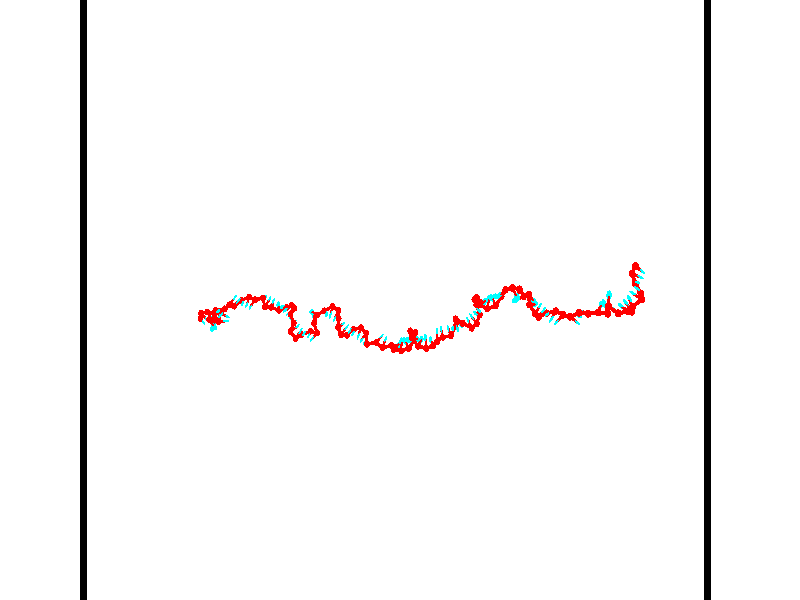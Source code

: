 // switches for output
#declare DRAW_BASES = 1; // possible values are 0, 1; only relevant for DNA ribbons
#declare DRAW_BASES_TYPE = 3; // possible values are 1, 2, 3; only relevant for DNA ribbons
#declare DRAW_FOG = 0; // set to 1 to enable fog

#include "colors.inc"

#include "transforms.inc"
background { rgb <1, 1, 1>}

#default {
   normal{
       ripples 0.25
       frequency 0.20
       turbulence 0.2
       lambda 5
   }
	finish {
		phong 0.1
		phong_size 40.
	}
}

// original window dimensions: 1024x640


// camera settings

camera {
	sky <-0, 1, 0>
	up <-0, 1, 0>
	right 1.6 * <0.99995, 0, 0.00999983>
	location <54.4867, 55, 106.329>
	look_at <55, 55, 55.0001>
	direction <0.513302, 0, -51.3289>
	angle 67.0682
}


# declare cpy_camera_pos = <54.4867, 55, 106.329>;
# if (DRAW_FOG = 1)
fog {
	fog_type 2
	up vnormalize(cpy_camera_pos)
	color rgbt<1,1,1,0.3>
	distance 1e-5
	fog_alt 3e-3
	fog_offset 88
}
# end


// LIGHTS

# declare lum = 6;
global_settings {
	ambient_light rgb lum * <0.05, 0.05, 0.05>
	max_trace_level 15
}# declare cpy_direct_light_amount = 0.25;
light_source
{	1000 * <-0.98995, -1, 1.00995>,
	rgb lum * cpy_direct_light_amount
	parallel
}

light_source
{	1000 * <0.98995, 1, -1.00995>,
	rgb lum * cpy_direct_light_amount
	parallel
}

// strand 0

// nucleotide -1

// particle -1
sphere {
	<36.341820, 53.546680, 49.527790> 0.250000
	pigment { color rgbt <1,0,0,0> }
	no_shadow
}
cylinder {
	<36.589546, 53.372375, 49.789036>,  <36.738182, 53.267792, 49.945782>, 0.100000
	pigment { color rgbt <1,0,0,0> }
	no_shadow
}
cylinder {
	<36.589546, 53.372375, 49.789036>,  <36.341820, 53.546680, 49.527790>, 0.100000
	pigment { color rgbt <1,0,0,0> }
	no_shadow
}

// particle -1
sphere {
	<36.589546, 53.372375, 49.789036> 0.100000
	pigment { color rgbt <1,0,0,0> }
	no_shadow
}
sphere {
	0, 1
	scale<0.080000,0.200000,0.300000>
	matrix <0.767850, 0.509772, -0.387994,
		-0.163868, 0.741786, 0.650309,
		0.619318, -0.435759, 0.653115,
		36.775341, 53.241646, 49.984970>
	pigment { color rgbt <0,1,1,0> }
	no_shadow
}
cylinder {
	<36.584141, 53.983616, 50.129063>,  <36.341820, 53.546680, 49.527790>, 0.130000
	pigment { color rgbt <1,0,0,0> }
	no_shadow
}

// nucleotide -1

// particle -1
sphere {
	<36.584141, 53.983616, 50.129063> 0.250000
	pigment { color rgbt <1,0,0,0> }
	no_shadow
}
cylinder {
	<36.843250, 53.698898, 50.020443>,  <36.998714, 53.528069, 49.955273>, 0.100000
	pigment { color rgbt <1,0,0,0> }
	no_shadow
}
cylinder {
	<36.843250, 53.698898, 50.020443>,  <36.584141, 53.983616, 50.129063>, 0.100000
	pigment { color rgbt <1,0,0,0> }
	no_shadow
}

// particle -1
sphere {
	<36.843250, 53.698898, 50.020443> 0.100000
	pigment { color rgbt <1,0,0,0> }
	no_shadow
}
sphere {
	0, 1
	scale<0.080000,0.200000,0.300000>
	matrix <0.664603, 0.702224, -0.255312,
		0.372416, -0.015086, 0.927943,
		0.647772, -0.711796, -0.271546,
		37.037582, 53.485359, 49.938980>
	pigment { color rgbt <0,1,1,0> }
	no_shadow
}
cylinder {
	<37.236374, 54.072884, 50.436958>,  <36.584141, 53.983616, 50.129063>, 0.130000
	pigment { color rgbt <1,0,0,0> }
	no_shadow
}

// nucleotide -1

// particle -1
sphere {
	<37.236374, 54.072884, 50.436958> 0.250000
	pigment { color rgbt <1,0,0,0> }
	no_shadow
}
cylinder {
	<37.319603, 53.862076, 50.107361>,  <37.369541, 53.735592, 49.909603>, 0.100000
	pigment { color rgbt <1,0,0,0> }
	no_shadow
}
cylinder {
	<37.319603, 53.862076, 50.107361>,  <37.236374, 54.072884, 50.436958>, 0.100000
	pigment { color rgbt <1,0,0,0> }
	no_shadow
}

// particle -1
sphere {
	<37.319603, 53.862076, 50.107361> 0.100000
	pigment { color rgbt <1,0,0,0> }
	no_shadow
}
sphere {
	0, 1
	scale<0.080000,0.200000,0.300000>
	matrix <0.856114, 0.505554, -0.107167,
		0.473050, -0.683131, 0.556377,
		0.208069, -0.527017, -0.823991,
		37.382023, 53.703972, 49.860165>
	pigment { color rgbt <0,1,1,0> }
	no_shadow
}
cylinder {
	<37.957146, 53.950359, 50.532116>,  <37.236374, 54.072884, 50.436958>, 0.130000
	pigment { color rgbt <1,0,0,0> }
	no_shadow
}

// nucleotide -1

// particle -1
sphere {
	<37.957146, 53.950359, 50.532116> 0.250000
	pigment { color rgbt <1,0,0,0> }
	no_shadow
}
cylinder {
	<37.859444, 53.879864, 50.150692>,  <37.800823, 53.837566, 49.921837>, 0.100000
	pigment { color rgbt <1,0,0,0> }
	no_shadow
}
cylinder {
	<37.859444, 53.879864, 50.150692>,  <37.957146, 53.950359, 50.532116>, 0.100000
	pigment { color rgbt <1,0,0,0> }
	no_shadow
}

// particle -1
sphere {
	<37.859444, 53.879864, 50.150692> 0.100000
	pigment { color rgbt <1,0,0,0> }
	no_shadow
}
sphere {
	0, 1
	scale<0.080000,0.200000,0.300000>
	matrix <0.828677, 0.472765, -0.299645,
		0.503620, -0.863384, 0.030571,
		-0.244256, -0.176240, -0.953561,
		37.786167, 53.826992, 49.864624>
	pigment { color rgbt <0,1,1,0> }
	no_shadow
}
cylinder {
	<38.218407, 53.418144, 51.158718>,  <37.957146, 53.950359, 50.532116>, 0.130000
	pigment { color rgbt <1,0,0,0> }
	no_shadow
}

// nucleotide -1

// particle -1
sphere {
	<38.218407, 53.418144, 51.158718> 0.250000
	pigment { color rgbt <1,0,0,0> }
	no_shadow
}
cylinder {
	<38.134964, 53.102688, 51.390068>,  <38.084900, 52.913414, 51.528877>, 0.100000
	pigment { color rgbt <1,0,0,0> }
	no_shadow
}
cylinder {
	<38.134964, 53.102688, 51.390068>,  <38.218407, 53.418144, 51.158718>, 0.100000
	pigment { color rgbt <1,0,0,0> }
	no_shadow
}

// particle -1
sphere {
	<38.134964, 53.102688, 51.390068> 0.100000
	pigment { color rgbt <1,0,0,0> }
	no_shadow
}
sphere {
	0, 1
	scale<0.080000,0.200000,0.300000>
	matrix <0.703845, 0.289543, 0.648665,
		-0.679032, 0.542405, 0.494683,
		-0.208607, -0.788645, 0.578379,
		38.072380, 52.866093, 51.563583>
	pigment { color rgbt <0,1,1,0> }
	no_shadow
}
cylinder {
	<38.324306, 53.695091, 51.757175>,  <38.218407, 53.418144, 51.158718>, 0.130000
	pigment { color rgbt <1,0,0,0> }
	no_shadow
}

// nucleotide -1

// particle -1
sphere {
	<38.324306, 53.695091, 51.757175> 0.250000
	pigment { color rgbt <1,0,0,0> }
	no_shadow
}
cylinder {
	<38.317406, 53.308464, 51.859512>,  <38.313263, 53.076488, 51.920914>, 0.100000
	pigment { color rgbt <1,0,0,0> }
	no_shadow
}
cylinder {
	<38.317406, 53.308464, 51.859512>,  <38.324306, 53.695091, 51.757175>, 0.100000
	pigment { color rgbt <1,0,0,0> }
	no_shadow
}

// particle -1
sphere {
	<38.317406, 53.308464, 51.859512> 0.100000
	pigment { color rgbt <1,0,0,0> }
	no_shadow
}
sphere {
	0, 1
	scale<0.080000,0.200000,0.300000>
	matrix <0.529252, 0.208265, 0.822507,
		-0.848290, 0.149598, 0.507962,
		-0.017255, -0.966564, 0.255844,
		38.312229, 53.018494, 51.936264>
	pigment { color rgbt <0,1,1,0> }
	no_shadow
}
cylinder {
	<38.038414, 53.559875, 52.480045>,  <38.324306, 53.695091, 51.757175>, 0.130000
	pigment { color rgbt <1,0,0,0> }
	no_shadow
}

// nucleotide -1

// particle -1
sphere {
	<38.038414, 53.559875, 52.480045> 0.250000
	pigment { color rgbt <1,0,0,0> }
	no_shadow
}
cylinder {
	<38.270241, 53.251637, 52.374004>,  <38.409336, 53.066692, 52.310379>, 0.100000
	pigment { color rgbt <1,0,0,0> }
	no_shadow
}
cylinder {
	<38.270241, 53.251637, 52.374004>,  <38.038414, 53.559875, 52.480045>, 0.100000
	pigment { color rgbt <1,0,0,0> }
	no_shadow
}

// particle -1
sphere {
	<38.270241, 53.251637, 52.374004> 0.100000
	pigment { color rgbt <1,0,0,0> }
	no_shadow
}
sphere {
	0, 1
	scale<0.080000,0.200000,0.300000>
	matrix <0.510311, 0.089553, 0.855315,
		-0.635364, -0.630997, 0.445147,
		0.579565, -0.770599, -0.265106,
		38.444111, 53.020458, 52.294472>
	pigment { color rgbt <0,1,1,0> }
	no_shadow
}
cylinder {
	<38.791573, 53.482510, 52.437424>,  <38.038414, 53.559875, 52.480045>, 0.130000
	pigment { color rgbt <1,0,0,0> }
	no_shadow
}

// nucleotide -1

// particle -1
sphere {
	<38.791573, 53.482510, 52.437424> 0.250000
	pigment { color rgbt <1,0,0,0> }
	no_shadow
}
cylinder {
	<38.992466, 53.828350, 52.431473>,  <39.113003, 54.035854, 52.427902>, 0.100000
	pigment { color rgbt <1,0,0,0> }
	no_shadow
}
cylinder {
	<38.992466, 53.828350, 52.431473>,  <38.791573, 53.482510, 52.437424>, 0.100000
	pigment { color rgbt <1,0,0,0> }
	no_shadow
}

// particle -1
sphere {
	<38.992466, 53.828350, 52.431473> 0.100000
	pigment { color rgbt <1,0,0,0> }
	no_shadow
}
sphere {
	0, 1
	scale<0.080000,0.200000,0.300000>
	matrix <0.616901, -0.346184, 0.706816,
		0.605966, -0.364164, -0.707241,
		0.502233, 0.864604, -0.014877,
		39.143135, 54.087730, 52.427010>
	pigment { color rgbt <0,1,1,0> }
	no_shadow
}
cylinder {
	<39.089851, 53.413361, 53.175205>,  <38.791573, 53.482510, 52.437424>, 0.130000
	pigment { color rgbt <1,0,0,0> }
	no_shadow
}

// nucleotide -1

// particle -1
sphere {
	<39.089851, 53.413361, 53.175205> 0.250000
	pigment { color rgbt <1,0,0,0> }
	no_shadow
}
cylinder {
	<39.473499, 53.439976, 53.285229>,  <39.703690, 53.455944, 53.351242>, 0.100000
	pigment { color rgbt <1,0,0,0> }
	no_shadow
}
cylinder {
	<39.473499, 53.439976, 53.285229>,  <39.089851, 53.413361, 53.175205>, 0.100000
	pigment { color rgbt <1,0,0,0> }
	no_shadow
}

// particle -1
sphere {
	<39.473499, 53.439976, 53.285229> 0.100000
	pigment { color rgbt <1,0,0,0> }
	no_shadow
}
sphere {
	0, 1
	scale<0.080000,0.200000,0.300000>
	matrix <0.021068, 0.952483, -0.303861,
		-0.282207, 0.297235, 0.912146,
		0.959122, 0.066534, 0.275060,
		39.761234, 53.459934, 53.367748>
	pigment { color rgbt <0,1,1,0> }
	no_shadow
}
cylinder {
	<39.309902, 54.068031, 53.574249>,  <39.089851, 53.413361, 53.175205>, 0.130000
	pigment { color rgbt <1,0,0,0> }
	no_shadow
}

// nucleotide -1

// particle -1
sphere {
	<39.309902, 54.068031, 53.574249> 0.250000
	pigment { color rgbt <1,0,0,0> }
	no_shadow
}
cylinder {
	<39.602417, 53.909107, 53.352486>,  <39.777924, 53.813751, 53.219429>, 0.100000
	pigment { color rgbt <1,0,0,0> }
	no_shadow
}
cylinder {
	<39.602417, 53.909107, 53.352486>,  <39.309902, 54.068031, 53.574249>, 0.100000
	pigment { color rgbt <1,0,0,0> }
	no_shadow
}

// particle -1
sphere {
	<39.602417, 53.909107, 53.352486> 0.100000
	pigment { color rgbt <1,0,0,0> }
	no_shadow
}
sphere {
	0, 1
	scale<0.080000,0.200000,0.300000>
	matrix <0.224621, 0.907770, -0.354258,
		0.644025, 0.134532, 0.753083,
		0.731285, -0.397309, -0.554408,
		39.821804, 53.789913, 53.186165>
	pigment { color rgbt <0,1,1,0> }
	no_shadow
}
cylinder {
	<39.152599, 54.250820, 54.332592>,  <39.309902, 54.068031, 53.574249>, 0.130000
	pigment { color rgbt <1,0,0,0> }
	no_shadow
}

// nucleotide -1

// particle -1
sphere {
	<39.152599, 54.250820, 54.332592> 0.250000
	pigment { color rgbt <1,0,0,0> }
	no_shadow
}
cylinder {
	<39.388321, 54.231575, 54.655182>,  <39.529755, 54.220028, 54.848736>, 0.100000
	pigment { color rgbt <1,0,0,0> }
	no_shadow
}
cylinder {
	<39.388321, 54.231575, 54.655182>,  <39.152599, 54.250820, 54.332592>, 0.100000
	pigment { color rgbt <1,0,0,0> }
	no_shadow
}

// particle -1
sphere {
	<39.388321, 54.231575, 54.655182> 0.100000
	pigment { color rgbt <1,0,0,0> }
	no_shadow
}
sphere {
	0, 1
	scale<0.080000,0.200000,0.300000>
	matrix <0.594633, -0.649938, -0.473279,
		0.546928, 0.758463, -0.354406,
		0.589306, -0.048108, 0.806476,
		39.565113, 54.217144, 54.897125>
	pigment { color rgbt <0,1,1,0> }
	no_shadow
}
cylinder {
	<39.948555, 54.360493, 54.325218>,  <39.152599, 54.250820, 54.332592>, 0.130000
	pigment { color rgbt <1,0,0,0> }
	no_shadow
}

// nucleotide -1

// particle -1
sphere {
	<39.948555, 54.360493, 54.325218> 0.250000
	pigment { color rgbt <1,0,0,0> }
	no_shadow
}
cylinder {
	<39.842205, 54.121284, 54.627655>,  <39.778397, 53.977760, 54.809116>, 0.100000
	pigment { color rgbt <1,0,0,0> }
	no_shadow
}
cylinder {
	<39.842205, 54.121284, 54.627655>,  <39.948555, 54.360493, 54.325218>, 0.100000
	pigment { color rgbt <1,0,0,0> }
	no_shadow
}

// particle -1
sphere {
	<39.842205, 54.121284, 54.627655> 0.100000
	pigment { color rgbt <1,0,0,0> }
	no_shadow
}
sphere {
	0, 1
	scale<0.080000,0.200000,0.300000>
	matrix <0.408597, -0.780295, -0.473485,
		0.873132, 0.183051, 0.451810,
		-0.265873, -0.598024, 0.756095,
		39.762444, 53.941875, 54.854485>
	pigment { color rgbt <0,1,1,0> }
	no_shadow
}
cylinder {
	<40.162865, 54.647194, 53.657177>,  <39.948555, 54.360493, 54.325218>, 0.130000
	pigment { color rgbt <1,0,0,0> }
	no_shadow
}

// nucleotide -1

// particle -1
sphere {
	<40.162865, 54.647194, 53.657177> 0.250000
	pigment { color rgbt <1,0,0,0> }
	no_shadow
}
cylinder {
	<40.382168, 54.937569, 53.491081>,  <40.513748, 55.111794, 53.391422>, 0.100000
	pigment { color rgbt <1,0,0,0> }
	no_shadow
}
cylinder {
	<40.382168, 54.937569, 53.491081>,  <40.162865, 54.647194, 53.657177>, 0.100000
	pigment { color rgbt <1,0,0,0> }
	no_shadow
}

// particle -1
sphere {
	<40.382168, 54.937569, 53.491081> 0.100000
	pigment { color rgbt <1,0,0,0> }
	no_shadow
}
sphere {
	0, 1
	scale<0.080000,0.200000,0.300000>
	matrix <0.715408, -0.664255, -0.216694,
		-0.433134, -0.178264, -0.883525,
		0.548257, 0.725938, -0.415243,
		40.546646, 55.155350, 53.366508>
	pigment { color rgbt <0,1,1,0> }
	no_shadow
}
cylinder {
	<40.397675, 54.549095, 52.980995>,  <40.162865, 54.647194, 53.657177>, 0.130000
	pigment { color rgbt <1,0,0,0> }
	no_shadow
}

// nucleotide -1

// particle -1
sphere {
	<40.397675, 54.549095, 52.980995> 0.250000
	pigment { color rgbt <1,0,0,0> }
	no_shadow
}
cylinder {
	<40.665466, 54.769577, 53.180183>,  <40.826141, 54.901867, 53.299698>, 0.100000
	pigment { color rgbt <1,0,0,0> }
	no_shadow
}
cylinder {
	<40.665466, 54.769577, 53.180183>,  <40.397675, 54.549095, 52.980995>, 0.100000
	pigment { color rgbt <1,0,0,0> }
	no_shadow
}

// particle -1
sphere {
	<40.665466, 54.769577, 53.180183> 0.100000
	pigment { color rgbt <1,0,0,0> }
	no_shadow
}
sphere {
	0, 1
	scale<0.080000,0.200000,0.300000>
	matrix <0.710522, -0.670721, -0.212818,
		0.216695, 0.496297, -0.840674,
		0.669479, 0.551201, 0.497971,
		40.866310, 54.934937, 53.329575>
	pigment { color rgbt <0,1,1,0> }
	no_shadow
}
cylinder {
	<40.928364, 54.975037, 52.581463>,  <40.397675, 54.549095, 52.980995>, 0.130000
	pigment { color rgbt <1,0,0,0> }
	no_shadow
}

// nucleotide -1

// particle -1
sphere {
	<40.928364, 54.975037, 52.581463> 0.250000
	pigment { color rgbt <1,0,0,0> }
	no_shadow
}
cylinder {
	<41.061169, 54.840248, 52.933876>,  <41.140850, 54.759373, 53.145325>, 0.100000
	pigment { color rgbt <1,0,0,0> }
	no_shadow
}
cylinder {
	<41.061169, 54.840248, 52.933876>,  <40.928364, 54.975037, 52.581463>, 0.100000
	pigment { color rgbt <1,0,0,0> }
	no_shadow
}

// particle -1
sphere {
	<41.061169, 54.840248, 52.933876> 0.100000
	pigment { color rgbt <1,0,0,0> }
	no_shadow
}
sphere {
	0, 1
	scale<0.080000,0.200000,0.300000>
	matrix <0.712475, -0.522523, -0.468347,
		0.618180, 0.783209, 0.066603,
		0.332012, -0.336976, 0.881031,
		41.160770, 54.739155, 53.198185>
	pigment { color rgbt <0,1,1,0> }
	no_shadow
}
cylinder {
	<41.656635, 55.224384, 52.616570>,  <40.928364, 54.975037, 52.581463>, 0.130000
	pigment { color rgbt <1,0,0,0> }
	no_shadow
}

// nucleotide -1

// particle -1
sphere {
	<41.656635, 55.224384, 52.616570> 0.250000
	pigment { color rgbt <1,0,0,0> }
	no_shadow
}
cylinder {
	<41.577755, 54.906490, 52.846184>,  <41.530426, 54.715755, 52.983952>, 0.100000
	pigment { color rgbt <1,0,0,0> }
	no_shadow
}
cylinder {
	<41.577755, 54.906490, 52.846184>,  <41.656635, 55.224384, 52.616570>, 0.100000
	pigment { color rgbt <1,0,0,0> }
	no_shadow
}

// particle -1
sphere {
	<41.577755, 54.906490, 52.846184> 0.100000
	pigment { color rgbt <1,0,0,0> }
	no_shadow
}
sphere {
	0, 1
	scale<0.080000,0.200000,0.300000>
	matrix <0.774157, -0.485482, -0.406189,
		0.601494, 0.364291, 0.710983,
		-0.197198, -0.794732, 0.574032,
		41.518597, 54.668072, 53.018394>
	pigment { color rgbt <0,1,1,0> }
	no_shadow
}
cylinder {
	<42.262714, 55.022526, 53.092979>,  <41.656635, 55.224384, 52.616570>, 0.130000
	pigment { color rgbt <1,0,0,0> }
	no_shadow
}

// nucleotide -1

// particle -1
sphere {
	<42.262714, 55.022526, 53.092979> 0.250000
	pigment { color rgbt <1,0,0,0> }
	no_shadow
}
cylinder {
	<42.012707, 54.731323, 52.980293>,  <41.862701, 54.556602, 52.912682>, 0.100000
	pigment { color rgbt <1,0,0,0> }
	no_shadow
}
cylinder {
	<42.012707, 54.731323, 52.980293>,  <42.262714, 55.022526, 53.092979>, 0.100000
	pigment { color rgbt <1,0,0,0> }
	no_shadow
}

// particle -1
sphere {
	<42.012707, 54.731323, 52.980293> 0.100000
	pigment { color rgbt <1,0,0,0> }
	no_shadow
}
sphere {
	0, 1
	scale<0.080000,0.200000,0.300000>
	matrix <0.764289, -0.497293, -0.410564,
		0.158799, -0.471919, 0.867223,
		-0.625016, -0.728006, -0.281713,
		41.825203, 54.512920, 52.895779>
	pigment { color rgbt <0,1,1,0> }
	no_shadow
}
cylinder {
	<43.032223, 55.137070, 53.450745>,  <42.262714, 55.022526, 53.092979>, 0.130000
	pigment { color rgbt <1,0,0,0> }
	no_shadow
}

// nucleotide -1

// particle -1
sphere {
	<43.032223, 55.137070, 53.450745> 0.250000
	pigment { color rgbt <1,0,0,0> }
	no_shadow
}
cylinder {
	<43.061356, 55.161755, 53.052570>,  <43.078835, 55.176567, 52.813667>, 0.100000
	pigment { color rgbt <1,0,0,0> }
	no_shadow
}
cylinder {
	<43.061356, 55.161755, 53.052570>,  <43.032223, 55.137070, 53.450745>, 0.100000
	pigment { color rgbt <1,0,0,0> }
	no_shadow
}

// particle -1
sphere {
	<43.061356, 55.161755, 53.052570> 0.100000
	pigment { color rgbt <1,0,0,0> }
	no_shadow
}
sphere {
	0, 1
	scale<0.080000,0.200000,0.300000>
	matrix <0.943867, -0.326702, 0.048801,
		-0.322198, -0.943111, -0.082039,
		0.072827, 0.061710, -0.995434,
		43.083202, 55.180267, 52.753941>
	pigment { color rgbt <0,1,1,0> }
	no_shadow
}
cylinder {
	<43.107750, 54.498196, 53.003681>,  <43.032223, 55.137070, 53.450745>, 0.130000
	pigment { color rgbt <1,0,0,0> }
	no_shadow
}

// nucleotide -1

// particle -1
sphere {
	<43.107750, 54.498196, 53.003681> 0.250000
	pigment { color rgbt <1,0,0,0> }
	no_shadow
}
cylinder {
	<43.306248, 54.814468, 52.860260>,  <43.425346, 55.004230, 52.774208>, 0.100000
	pigment { color rgbt <1,0,0,0> }
	no_shadow
}
cylinder {
	<43.306248, 54.814468, 52.860260>,  <43.107750, 54.498196, 53.003681>, 0.100000
	pigment { color rgbt <1,0,0,0> }
	no_shadow
}

// particle -1
sphere {
	<43.306248, 54.814468, 52.860260> 0.100000
	pigment { color rgbt <1,0,0,0> }
	no_shadow
}
sphere {
	0, 1
	scale<0.080000,0.200000,0.300000>
	matrix <0.853542, -0.519849, 0.034962,
		-0.158752, -0.323393, -0.932853,
		0.496249, 0.790679, -0.358557,
		43.455124, 55.051674, 52.752693>
	pigment { color rgbt <0,1,1,0> }
	no_shadow
}
cylinder {
	<43.545231, 54.451324, 52.310810>,  <43.107750, 54.498196, 53.003681>, 0.130000
	pigment { color rgbt <1,0,0,0> }
	no_shadow
}

// nucleotide -1

// particle -1
sphere {
	<43.545231, 54.451324, 52.310810> 0.250000
	pigment { color rgbt <1,0,0,0> }
	no_shadow
}
cylinder {
	<43.692818, 54.705666, 52.581974>,  <43.781368, 54.858269, 52.744671>, 0.100000
	pigment { color rgbt <1,0,0,0> }
	no_shadow
}
cylinder {
	<43.692818, 54.705666, 52.581974>,  <43.545231, 54.451324, 52.310810>, 0.100000
	pigment { color rgbt <1,0,0,0> }
	no_shadow
}

// particle -1
sphere {
	<43.692818, 54.705666, 52.581974> 0.100000
	pigment { color rgbt <1,0,0,0> }
	no_shadow
}
sphere {
	0, 1
	scale<0.080000,0.200000,0.300000>
	matrix <0.843764, -0.535021, 0.042598,
		0.389780, 0.556276, -0.733913,
		0.368962, 0.635854, 0.677906,
		43.803505, 54.896423, 52.785347>
	pigment { color rgbt <0,1,1,0> }
	no_shadow
}
cylinder {
	<44.200878, 54.225666, 52.294136>,  <43.545231, 54.451324, 52.310810>, 0.130000
	pigment { color rgbt <1,0,0,0> }
	no_shadow
}

// nucleotide -1

// particle -1
sphere {
	<44.200878, 54.225666, 52.294136> 0.250000
	pigment { color rgbt <1,0,0,0> }
	no_shadow
}
cylinder {
	<44.222916, 54.485844, 52.597157>,  <44.236137, 54.641949, 52.778969>, 0.100000
	pigment { color rgbt <1,0,0,0> }
	no_shadow
}
cylinder {
	<44.222916, 54.485844, 52.597157>,  <44.200878, 54.225666, 52.294136>, 0.100000
	pigment { color rgbt <1,0,0,0> }
	no_shadow
}

// particle -1
sphere {
	<44.222916, 54.485844, 52.597157> 0.100000
	pigment { color rgbt <1,0,0,0> }
	no_shadow
}
sphere {
	0, 1
	scale<0.080000,0.200000,0.300000>
	matrix <0.787790, -0.494471, 0.367267,
		0.613475, 0.576561, -0.539654,
		0.055091, 0.650443, 0.757554,
		44.239445, 54.680977, 52.824425>
	pigment { color rgbt <0,1,1,0> }
	no_shadow
}
cylinder {
	<44.871464, 54.438564, 52.217590>,  <44.200878, 54.225666, 52.294136>, 0.130000
	pigment { color rgbt <1,0,0,0> }
	no_shadow
}

// nucleotide -1

// particle -1
sphere {
	<44.871464, 54.438564, 52.217590> 0.250000
	pigment { color rgbt <1,0,0,0> }
	no_shadow
}
cylinder {
	<44.722504, 54.473259, 52.587196>,  <44.633129, 54.494076, 52.808960>, 0.100000
	pigment { color rgbt <1,0,0,0> }
	no_shadow
}
cylinder {
	<44.722504, 54.473259, 52.587196>,  <44.871464, 54.438564, 52.217590>, 0.100000
	pigment { color rgbt <1,0,0,0> }
	no_shadow
}

// particle -1
sphere {
	<44.722504, 54.473259, 52.587196> 0.100000
	pigment { color rgbt <1,0,0,0> }
	no_shadow
}
sphere {
	0, 1
	scale<0.080000,0.200000,0.300000>
	matrix <0.682138, -0.649513, 0.335888,
		0.629293, 0.755387, 0.182707,
		-0.372396, 0.086741, 0.924012,
		44.610786, 54.499283, 52.864399>
	pigment { color rgbt <0,1,1,0> }
	no_shadow
}
cylinder {
	<45.419460, 54.596775, 52.657627>,  <44.871464, 54.438564, 52.217590>, 0.130000
	pigment { color rgbt <1,0,0,0> }
	no_shadow
}

// nucleotide -1

// particle -1
sphere {
	<45.419460, 54.596775, 52.657627> 0.250000
	pigment { color rgbt <1,0,0,0> }
	no_shadow
}
cylinder {
	<45.135715, 54.399887, 52.859428>,  <44.965469, 54.281754, 52.980511>, 0.100000
	pigment { color rgbt <1,0,0,0> }
	no_shadow
}
cylinder {
	<45.135715, 54.399887, 52.859428>,  <45.419460, 54.596775, 52.657627>, 0.100000
	pigment { color rgbt <1,0,0,0> }
	no_shadow
}

// particle -1
sphere {
	<45.135715, 54.399887, 52.859428> 0.100000
	pigment { color rgbt <1,0,0,0> }
	no_shadow
}
sphere {
	0, 1
	scale<0.080000,0.200000,0.300000>
	matrix <0.665015, -0.704583, 0.247623,
		0.233580, 0.511157, 0.827139,
		-0.709363, -0.492221, 0.504503,
		44.922905, 54.252220, 53.010780>
	pigment { color rgbt <0,1,1,0> }
	no_shadow
}
cylinder {
	<45.773922, 54.402424, 53.349789>,  <45.419460, 54.596775, 52.657627>, 0.130000
	pigment { color rgbt <1,0,0,0> }
	no_shadow
}

// nucleotide -1

// particle -1
sphere {
	<45.773922, 54.402424, 53.349789> 0.250000
	pigment { color rgbt <1,0,0,0> }
	no_shadow
}
cylinder {
	<45.456844, 54.184437, 53.240501>,  <45.266598, 54.053646, 53.174931>, 0.100000
	pigment { color rgbt <1,0,0,0> }
	no_shadow
}
cylinder {
	<45.456844, 54.184437, 53.240501>,  <45.773922, 54.402424, 53.349789>, 0.100000
	pigment { color rgbt <1,0,0,0> }
	no_shadow
}

// particle -1
sphere {
	<45.456844, 54.184437, 53.240501> 0.100000
	pigment { color rgbt <1,0,0,0> }
	no_shadow
}
sphere {
	0, 1
	scale<0.080000,0.200000,0.300000>
	matrix <0.541869, -0.835214, 0.093785,
		-0.279305, -0.073705, 0.957370,
		-0.792696, -0.544964, -0.273217,
		45.219036, 54.020947, 53.158535>
	pigment { color rgbt <0,1,1,0> }
	no_shadow
}
cylinder {
	<45.523273, 53.972179, 53.929325>,  <45.773922, 54.402424, 53.349789>, 0.130000
	pigment { color rgbt <1,0,0,0> }
	no_shadow
}

// nucleotide -1

// particle -1
sphere {
	<45.523273, 53.972179, 53.929325> 0.250000
	pigment { color rgbt <1,0,0,0> }
	no_shadow
}
cylinder {
	<45.489765, 53.829643, 53.557087>,  <45.469662, 53.744122, 53.333744>, 0.100000
	pigment { color rgbt <1,0,0,0> }
	no_shadow
}
cylinder {
	<45.489765, 53.829643, 53.557087>,  <45.523273, 53.972179, 53.929325>, 0.100000
	pigment { color rgbt <1,0,0,0> }
	no_shadow
}

// particle -1
sphere {
	<45.489765, 53.829643, 53.557087> 0.100000
	pigment { color rgbt <1,0,0,0> }
	no_shadow
}
sphere {
	0, 1
	scale<0.080000,0.200000,0.300000>
	matrix <0.554453, -0.792632, 0.253605,
		-0.827988, -0.494725, 0.263977,
		-0.083772, -0.356345, -0.930592,
		45.464634, 53.722740, 53.277908>
	pigment { color rgbt <0,1,1,0> }
	no_shadow
}
cylinder {
	<45.840431, 53.346714, 54.134663>,  <45.523273, 53.972179, 53.929325>, 0.130000
	pigment { color rgbt <1,0,0,0> }
	no_shadow
}

// nucleotide -1

// particle -1
sphere {
	<45.840431, 53.346714, 54.134663> 0.250000
	pigment { color rgbt <1,0,0,0> }
	no_shadow
}
cylinder {
	<45.817421, 53.384003, 53.737068>,  <45.803616, 53.406376, 53.498512>, 0.100000
	pigment { color rgbt <1,0,0,0> }
	no_shadow
}
cylinder {
	<45.817421, 53.384003, 53.737068>,  <45.840431, 53.346714, 54.134663>, 0.100000
	pigment { color rgbt <1,0,0,0> }
	no_shadow
}

// particle -1
sphere {
	<45.817421, 53.384003, 53.737068> 0.100000
	pigment { color rgbt <1,0,0,0> }
	no_shadow
}
sphere {
	0, 1
	scale<0.080000,0.200000,0.300000>
	matrix <0.632122, -0.767229, -0.108541,
		-0.772731, -0.634561, -0.014794,
		-0.057525, 0.093225, -0.993982,
		45.800163, 53.411968, 53.438873>
	pigment { color rgbt <0,1,1,0> }
	no_shadow
}
cylinder {
	<45.485409, 52.705074, 53.743271>,  <45.840431, 53.346714, 54.134663>, 0.130000
	pigment { color rgbt <1,0,0,0> }
	no_shadow
}

// nucleotide -1

// particle -1
sphere {
	<45.485409, 52.705074, 53.743271> 0.250000
	pigment { color rgbt <1,0,0,0> }
	no_shadow
}
cylinder {
	<45.772583, 52.903587, 53.548019>,  <45.944889, 53.022694, 53.430866>, 0.100000
	pigment { color rgbt <1,0,0,0> }
	no_shadow
}
cylinder {
	<45.772583, 52.903587, 53.548019>,  <45.485409, 52.705074, 53.743271>, 0.100000
	pigment { color rgbt <1,0,0,0> }
	no_shadow
}

// particle -1
sphere {
	<45.772583, 52.903587, 53.548019> 0.100000
	pigment { color rgbt <1,0,0,0> }
	no_shadow
}
sphere {
	0, 1
	scale<0.080000,0.200000,0.300000>
	matrix <0.576013, -0.817279, 0.016261,
		-0.390870, -0.292845, -0.872619,
		0.717935, 0.496284, -0.488132,
		45.987965, 53.052471, 53.401581>
	pigment { color rgbt <0,1,1,0> }
	no_shadow
}
cylinder {
	<45.856499, 52.195847, 53.279133>,  <45.485409, 52.705074, 53.743271>, 0.130000
	pigment { color rgbt <1,0,0,0> }
	no_shadow
}

// nucleotide -1

// particle -1
sphere {
	<45.856499, 52.195847, 53.279133> 0.250000
	pigment { color rgbt <1,0,0,0> }
	no_shadow
}
cylinder {
	<46.107410, 52.495789, 53.363255>,  <46.257957, 52.675755, 53.413727>, 0.100000
	pigment { color rgbt <1,0,0,0> }
	no_shadow
}
cylinder {
	<46.107410, 52.495789, 53.363255>,  <45.856499, 52.195847, 53.279133>, 0.100000
	pigment { color rgbt <1,0,0,0> }
	no_shadow
}

// particle -1
sphere {
	<46.107410, 52.495789, 53.363255> 0.100000
	pigment { color rgbt <1,0,0,0> }
	no_shadow
}
sphere {
	0, 1
	scale<0.080000,0.200000,0.300000>
	matrix <0.775865, -0.625099, -0.085350,
		0.067461, 0.216707, -0.973903,
		0.627282, 0.749860, 0.210305,
		46.295593, 52.720745, 53.426346>
	pigment { color rgbt <0,1,1,0> }
	no_shadow
}
cylinder {
	<46.294979, 52.441917, 52.625805>,  <45.856499, 52.195847, 53.279133>, 0.130000
	pigment { color rgbt <1,0,0,0> }
	no_shadow
}

// nucleotide -1

// particle -1
sphere {
	<46.294979, 52.441917, 52.625805> 0.250000
	pigment { color rgbt <1,0,0,0> }
	no_shadow
}
cylinder {
	<46.458992, 52.506420, 52.984886>,  <46.557400, 52.545124, 53.200336>, 0.100000
	pigment { color rgbt <1,0,0,0> }
	no_shadow
}
cylinder {
	<46.458992, 52.506420, 52.984886>,  <46.294979, 52.441917, 52.625805>, 0.100000
	pigment { color rgbt <1,0,0,0> }
	no_shadow
}

// particle -1
sphere {
	<46.458992, 52.506420, 52.984886> 0.100000
	pigment { color rgbt <1,0,0,0> }
	no_shadow
}
sphere {
	0, 1
	scale<0.080000,0.200000,0.300000>
	matrix <0.777510, -0.576348, -0.251599,
		0.476817, 0.801136, -0.361700,
		0.410030, 0.161259, 0.897703,
		46.582001, 52.554798, 53.254196>
	pigment { color rgbt <0,1,1,0> }
	no_shadow
}
cylinder {
	<47.060989, 52.681477, 52.628994>,  <46.294979, 52.441917, 52.625805>, 0.130000
	pigment { color rgbt <1,0,0,0> }
	no_shadow
}

// nucleotide -1

// particle -1
sphere {
	<47.060989, 52.681477, 52.628994> 0.250000
	pigment { color rgbt <1,0,0,0> }
	no_shadow
}
cylinder {
	<47.018188, 52.513424, 52.989449>,  <46.992508, 52.412590, 53.205719>, 0.100000
	pigment { color rgbt <1,0,0,0> }
	no_shadow
}
cylinder {
	<47.018188, 52.513424, 52.989449>,  <47.060989, 52.681477, 52.628994>, 0.100000
	pigment { color rgbt <1,0,0,0> }
	no_shadow
}

// particle -1
sphere {
	<47.018188, 52.513424, 52.989449> 0.100000
	pigment { color rgbt <1,0,0,0> }
	no_shadow
}
sphere {
	0, 1
	scale<0.080000,0.200000,0.300000>
	matrix <0.827173, -0.540496, -0.153780,
		0.551666, 0.728938, 0.405356,
		-0.106998, -0.420135, 0.901132,
		46.986088, 52.387383, 53.259789>
	pigment { color rgbt <0,1,1,0> }
	no_shadow
}
cylinder {
	<47.704926, 52.567711, 52.962387>,  <47.060989, 52.681477, 52.628994>, 0.130000
	pigment { color rgbt <1,0,0,0> }
	no_shadow
}

// nucleotide -1

// particle -1
sphere {
	<47.704926, 52.567711, 52.962387> 0.250000
	pigment { color rgbt <1,0,0,0> }
	no_shadow
}
cylinder {
	<47.475853, 52.330093, 53.188358>,  <47.338409, 52.187523, 53.323940>, 0.100000
	pigment { color rgbt <1,0,0,0> }
	no_shadow
}
cylinder {
	<47.475853, 52.330093, 53.188358>,  <47.704926, 52.567711, 52.962387>, 0.100000
	pigment { color rgbt <1,0,0,0> }
	no_shadow
}

// particle -1
sphere {
	<47.475853, 52.330093, 53.188358> 0.100000
	pigment { color rgbt <1,0,0,0> }
	no_shadow
}
sphere {
	0, 1
	scale<0.080000,0.200000,0.300000>
	matrix <0.783537, -0.599277, 0.164125,
		0.241053, 0.536636, 0.808650,
		-0.572681, -0.594044, 0.564931,
		47.304050, 52.151878, 53.357838>
	pigment { color rgbt <0,1,1,0> }
	no_shadow
}
cylinder {
	<47.469315, 53.302498, 53.204708>,  <47.704926, 52.567711, 52.962387>, 0.130000
	pigment { color rgbt <1,0,0,0> }
	no_shadow
}

// nucleotide -1

// particle -1
sphere {
	<47.469315, 53.302498, 53.204708> 0.250000
	pigment { color rgbt <1,0,0,0> }
	no_shadow
}
cylinder {
	<47.437199, 53.618721, 52.961868>,  <47.417927, 53.808456, 52.816166>, 0.100000
	pigment { color rgbt <1,0,0,0> }
	no_shadow
}
cylinder {
	<47.437199, 53.618721, 52.961868>,  <47.469315, 53.302498, 53.204708>, 0.100000
	pigment { color rgbt <1,0,0,0> }
	no_shadow
}

// particle -1
sphere {
	<47.437199, 53.618721, 52.961868> 0.100000
	pigment { color rgbt <1,0,0,0> }
	no_shadow
}
sphere {
	0, 1
	scale<0.080000,0.200000,0.300000>
	matrix <-0.274633, 0.567943, 0.775898,
		0.958191, 0.229029, 0.171511,
		-0.080294, 0.790561, -0.607097,
		47.413109, 53.855888, 52.779739>
	pigment { color rgbt <0,1,1,0> }
	no_shadow
}
cylinder {
	<47.744259, 53.910477, 53.397865>,  <47.469315, 53.302498, 53.204708>, 0.130000
	pigment { color rgbt <1,0,0,0> }
	no_shadow
}

// nucleotide -1

// particle -1
sphere {
	<47.744259, 53.910477, 53.397865> 0.250000
	pigment { color rgbt <1,0,0,0> }
	no_shadow
}
cylinder {
	<47.458797, 54.027668, 53.143349>,  <47.287521, 54.097984, 52.990639>, 0.100000
	pigment { color rgbt <1,0,0,0> }
	no_shadow
}
cylinder {
	<47.458797, 54.027668, 53.143349>,  <47.744259, 53.910477, 53.397865>, 0.100000
	pigment { color rgbt <1,0,0,0> }
	no_shadow
}

// particle -1
sphere {
	<47.458797, 54.027668, 53.143349> 0.100000
	pigment { color rgbt <1,0,0,0> }
	no_shadow
}
sphere {
	0, 1
	scale<0.080000,0.200000,0.300000>
	matrix <-0.454983, 0.496786, 0.739049,
		0.532626, 0.816925, -0.221231,
		-0.713652, 0.292981, -0.636288,
		47.244701, 54.115562, 52.952461>
	pigment { color rgbt <0,1,1,0> }
	no_shadow
}
cylinder {
	<48.408302, 54.214703, 53.490875>,  <47.744259, 53.910477, 53.397865>, 0.130000
	pigment { color rgbt <1,0,0,0> }
	no_shadow
}

// nucleotide -1

// particle -1
sphere {
	<48.408302, 54.214703, 53.490875> 0.250000
	pigment { color rgbt <1,0,0,0> }
	no_shadow
}
cylinder {
	<48.542179, 54.075245, 53.841057>,  <48.622505, 53.991570, 54.051167>, 0.100000
	pigment { color rgbt <1,0,0,0> }
	no_shadow
}
cylinder {
	<48.542179, 54.075245, 53.841057>,  <48.408302, 54.214703, 53.490875>, 0.100000
	pigment { color rgbt <1,0,0,0> }
	no_shadow
}

// particle -1
sphere {
	<48.542179, 54.075245, 53.841057> 0.100000
	pigment { color rgbt <1,0,0,0> }
	no_shadow
}
sphere {
	0, 1
	scale<0.080000,0.200000,0.300000>
	matrix <0.838528, -0.313691, -0.445498,
		0.429944, 0.883202, 0.187359,
		0.334692, -0.348645, 0.875459,
		48.642586, 53.970650, 54.103695>
	pigment { color rgbt <0,1,1,0> }
	no_shadow
}
cylinder {
	<49.125820, 54.540638, 53.629143>,  <48.408302, 54.214703, 53.490875>, 0.130000
	pigment { color rgbt <1,0,0,0> }
	no_shadow
}

// nucleotide -1

// particle -1
sphere {
	<49.125820, 54.540638, 53.629143> 0.250000
	pigment { color rgbt <1,0,0,0> }
	no_shadow
}
cylinder {
	<49.039623, 54.181915, 53.783699>,  <48.987907, 53.966682, 53.876434>, 0.100000
	pigment { color rgbt <1,0,0,0> }
	no_shadow
}
cylinder {
	<49.039623, 54.181915, 53.783699>,  <49.125820, 54.540638, 53.629143>, 0.100000
	pigment { color rgbt <1,0,0,0> }
	no_shadow
}

// particle -1
sphere {
	<49.039623, 54.181915, 53.783699> 0.100000
	pigment { color rgbt <1,0,0,0> }
	no_shadow
}
sphere {
	0, 1
	scale<0.080000,0.200000,0.300000>
	matrix <0.869355, -0.356396, -0.342352,
		0.444733, 0.262137, 0.856445,
		-0.215490, -0.896809, 0.386390,
		48.974976, 53.912872, 53.899616>
	pigment { color rgbt <0,1,1,0> }
	no_shadow
}
cylinder {
	<49.667709, 54.253979, 54.047245>,  <49.125820, 54.540638, 53.629143>, 0.130000
	pigment { color rgbt <1,0,0,0> }
	no_shadow
}

// nucleotide -1

// particle -1
sphere {
	<49.667709, 54.253979, 54.047245> 0.250000
	pigment { color rgbt <1,0,0,0> }
	no_shadow
}
cylinder {
	<49.479366, 53.924873, 53.919907>,  <49.366360, 53.727409, 53.843502>, 0.100000
	pigment { color rgbt <1,0,0,0> }
	no_shadow
}
cylinder {
	<49.479366, 53.924873, 53.919907>,  <49.667709, 54.253979, 54.047245>, 0.100000
	pigment { color rgbt <1,0,0,0> }
	no_shadow
}

// particle -1
sphere {
	<49.479366, 53.924873, 53.919907> 0.100000
	pigment { color rgbt <1,0,0,0> }
	no_shadow
}
sphere {
	0, 1
	scale<0.080000,0.200000,0.300000>
	matrix <0.878684, -0.469599, -0.085968,
		-0.078763, -0.320203, 0.944069,
		-0.470861, -0.822767, -0.318345,
		49.338108, 53.678043, 53.824402>
	pigment { color rgbt <0,1,1,0> }
	no_shadow
}
cylinder {
	<49.739315, 53.676441, 54.514210>,  <49.667709, 54.253979, 54.047245>, 0.130000
	pigment { color rgbt <1,0,0,0> }
	no_shadow
}

// nucleotide -1

// particle -1
sphere {
	<49.739315, 53.676441, 54.514210> 0.250000
	pigment { color rgbt <1,0,0,0> }
	no_shadow
}
cylinder {
	<49.698471, 53.540936, 54.140083>,  <49.673965, 53.459633, 53.915607>, 0.100000
	pigment { color rgbt <1,0,0,0> }
	no_shadow
}
cylinder {
	<49.698471, 53.540936, 54.140083>,  <49.739315, 53.676441, 54.514210>, 0.100000
	pigment { color rgbt <1,0,0,0> }
	no_shadow
}

// particle -1
sphere {
	<49.698471, 53.540936, 54.140083> 0.100000
	pigment { color rgbt <1,0,0,0> }
	no_shadow
}
sphere {
	0, 1
	scale<0.080000,0.200000,0.300000>
	matrix <0.891055, -0.449159, 0.065400,
		-0.442260, -0.826738, 0.347723,
		-0.102114, -0.338764, -0.935314,
		49.667835, 53.439308, 53.859489>
	pigment { color rgbt <0,1,1,0> }
	no_shadow
}
cylinder {
	<49.682766, 53.039902, 54.455975>,  <49.739315, 53.676441, 54.514210>, 0.130000
	pigment { color rgbt <1,0,0,0> }
	no_shadow
}

// nucleotide -1

// particle -1
sphere {
	<49.682766, 53.039902, 54.455975> 0.250000
	pigment { color rgbt <1,0,0,0> }
	no_shadow
}
cylinder {
	<49.882069, 53.159203, 54.130325>,  <50.001648, 53.230782, 53.934937>, 0.100000
	pigment { color rgbt <1,0,0,0> }
	no_shadow
}
cylinder {
	<49.882069, 53.159203, 54.130325>,  <49.682766, 53.039902, 54.455975>, 0.100000
	pigment { color rgbt <1,0,0,0> }
	no_shadow
}

// particle -1
sphere {
	<49.882069, 53.159203, 54.130325> 0.100000
	pigment { color rgbt <1,0,0,0> }
	no_shadow
}
sphere {
	0, 1
	scale<0.080000,0.200000,0.300000>
	matrix <0.715075, -0.672356, 0.191323,
		-0.490317, -0.677485, -0.548274,
		0.498254, 0.298248, -0.814120,
		50.031544, 53.248676, 53.886089>
	pigment { color rgbt <0,1,1,0> }
	no_shadow
}
cylinder {
	<49.918488, 52.497887, 54.167370>,  <49.682766, 53.039902, 54.455975>, 0.130000
	pigment { color rgbt <1,0,0,0> }
	no_shadow
}

// nucleotide -1

// particle -1
sphere {
	<49.918488, 52.497887, 54.167370> 0.250000
	pigment { color rgbt <1,0,0,0> }
	no_shadow
}
cylinder {
	<50.173332, 52.790466, 54.070145>,  <50.326237, 52.966015, 54.011810>, 0.100000
	pigment { color rgbt <1,0,0,0> }
	no_shadow
}
cylinder {
	<50.173332, 52.790466, 54.070145>,  <49.918488, 52.497887, 54.167370>, 0.100000
	pigment { color rgbt <1,0,0,0> }
	no_shadow
}

// particle -1
sphere {
	<50.173332, 52.790466, 54.070145> 0.100000
	pigment { color rgbt <1,0,0,0> }
	no_shadow
}
sphere {
	0, 1
	scale<0.080000,0.200000,0.300000>
	matrix <0.769940, -0.618610, 0.156568,
		-0.035837, -0.286892, -0.957292,
		0.637109, 0.731447, -0.243059,
		50.364464, 53.009899, 53.997227>
	pigment { color rgbt <0,1,1,0> }
	no_shadow
}
cylinder {
	<50.373543, 52.435711, 53.455475>,  <49.918488, 52.497887, 54.167370>, 0.130000
	pigment { color rgbt <1,0,0,0> }
	no_shadow
}

// nucleotide -1

// particle -1
sphere {
	<50.373543, 52.435711, 53.455475> 0.250000
	pigment { color rgbt <1,0,0,0> }
	no_shadow
}
cylinder {
	<50.537712, 52.627487, 53.765747>,  <50.636215, 52.742554, 53.951912>, 0.100000
	pigment { color rgbt <1,0,0,0> }
	no_shadow
}
cylinder {
	<50.537712, 52.627487, 53.765747>,  <50.373543, 52.435711, 53.455475>, 0.100000
	pigment { color rgbt <1,0,0,0> }
	no_shadow
}

// particle -1
sphere {
	<50.537712, 52.627487, 53.765747> 0.100000
	pigment { color rgbt <1,0,0,0> }
	no_shadow
}
sphere {
	0, 1
	scale<0.080000,0.200000,0.300000>
	matrix <0.815222, -0.574072, -0.076514,
		0.408614, 0.663758, -0.626466,
		0.410423, 0.479444, 0.775684,
		50.660839, 52.771320, 53.998451>
	pigment { color rgbt <0,1,1,0> }
	no_shadow
}
cylinder {
	<50.919174, 52.835102, 53.322193>,  <50.373543, 52.435711, 53.455475>, 0.130000
	pigment { color rgbt <1,0,0,0> }
	no_shadow
}

// nucleotide -1

// particle -1
sphere {
	<50.919174, 52.835102, 53.322193> 0.250000
	pigment { color rgbt <1,0,0,0> }
	no_shadow
}
cylinder {
	<50.927849, 52.682621, 53.691887>,  <50.933056, 52.591133, 53.913704>, 0.100000
	pigment { color rgbt <1,0,0,0> }
	no_shadow
}
cylinder {
	<50.927849, 52.682621, 53.691887>,  <50.919174, 52.835102, 53.322193>, 0.100000
	pigment { color rgbt <1,0,0,0> }
	no_shadow
}

// particle -1
sphere {
	<50.927849, 52.682621, 53.691887> 0.100000
	pigment { color rgbt <1,0,0,0> }
	no_shadow
}
sphere {
	0, 1
	scale<0.080000,0.200000,0.300000>
	matrix <0.697230, -0.656778, -0.287251,
		0.716519, 0.650636, 0.251540,
		0.021690, -0.381202, 0.924237,
		50.934357, 52.568260, 53.969158>
	pigment { color rgbt <0,1,1,0> }
	no_shadow
}
cylinder {
	<51.597088, 52.994778, 53.589809>,  <50.919174, 52.835102, 53.322193>, 0.130000
	pigment { color rgbt <1,0,0,0> }
	no_shadow
}

// nucleotide -1

// particle -1
sphere {
	<51.597088, 52.994778, 53.589809> 0.250000
	pigment { color rgbt <1,0,0,0> }
	no_shadow
}
cylinder {
	<51.472538, 52.642456, 53.732483>,  <51.397808, 52.431061, 53.818089>, 0.100000
	pigment { color rgbt <1,0,0,0> }
	no_shadow
}
cylinder {
	<51.472538, 52.642456, 53.732483>,  <51.597088, 52.994778, 53.589809>, 0.100000
	pigment { color rgbt <1,0,0,0> }
	no_shadow
}

// particle -1
sphere {
	<51.472538, 52.642456, 53.732483> 0.100000
	pigment { color rgbt <1,0,0,0> }
	no_shadow
}
sphere {
	0, 1
	scale<0.080000,0.200000,0.300000>
	matrix <0.833099, -0.433582, -0.343441,
		0.457158, 0.190217, 0.868806,
		-0.311370, -0.880809, 0.356686,
		51.379128, 52.378212, 53.839489>
	pigment { color rgbt <0,1,1,0> }
	no_shadow
}
cylinder {
	<52.090775, 52.611057, 54.042133>,  <51.597088, 52.994778, 53.589809>, 0.130000
	pigment { color rgbt <1,0,0,0> }
	no_shadow
}

// nucleotide -1

// particle -1
sphere {
	<52.090775, 52.611057, 54.042133> 0.250000
	pigment { color rgbt <1,0,0,0> }
	no_shadow
}
cylinder {
	<51.858265, 52.343689, 53.856518>,  <51.718758, 52.183266, 53.745148>, 0.100000
	pigment { color rgbt <1,0,0,0> }
	no_shadow
}
cylinder {
	<51.858265, 52.343689, 53.856518>,  <52.090775, 52.611057, 54.042133>, 0.100000
	pigment { color rgbt <1,0,0,0> }
	no_shadow
}

// particle -1
sphere {
	<51.858265, 52.343689, 53.856518> 0.100000
	pigment { color rgbt <1,0,0,0> }
	no_shadow
}
sphere {
	0, 1
	scale<0.080000,0.200000,0.300000>
	matrix <0.813651, -0.470736, -0.341144,
		0.009592, -0.575861, 0.817491,
		-0.581274, -0.668425, -0.464035,
		51.683884, 52.143162, 53.717308>
	pigment { color rgbt <0,1,1,0> }
	no_shadow
}
cylinder {
	<52.138454, 51.820164, 54.238621>,  <52.090775, 52.611057, 54.042133>, 0.130000
	pigment { color rgbt <1,0,0,0> }
	no_shadow
}

// nucleotide -1

// particle -1
sphere {
	<52.138454, 51.820164, 54.238621> 0.250000
	pigment { color rgbt <1,0,0,0> }
	no_shadow
}
cylinder {
	<52.025837, 51.857811, 53.856651>,  <51.958267, 51.880398, 53.627472>, 0.100000
	pigment { color rgbt <1,0,0,0> }
	no_shadow
}
cylinder {
	<52.025837, 51.857811, 53.856651>,  <52.138454, 51.820164, 54.238621>, 0.100000
	pigment { color rgbt <1,0,0,0> }
	no_shadow
}

// particle -1
sphere {
	<52.025837, 51.857811, 53.856651> 0.100000
	pigment { color rgbt <1,0,0,0> }
	no_shadow
}
sphere {
	0, 1
	scale<0.080000,0.200000,0.300000>
	matrix <0.736059, -0.617265, -0.277851,
		-0.615588, -0.781107, 0.104518,
		-0.281547, 0.094110, -0.954921,
		51.941376, 51.886047, 53.570175>
	pigment { color rgbt <0,1,1,0> }
	no_shadow
}
cylinder {
	<52.952679, 51.941486, 54.067635>,  <52.138454, 51.820164, 54.238621>, 0.130000
	pigment { color rgbt <1,0,0,0> }
	no_shadow
}

// nucleotide -1

// particle -1
sphere {
	<52.952679, 51.941486, 54.067635> 0.250000
	pigment { color rgbt <1,0,0,0> }
	no_shadow
}
cylinder {
	<53.203045, 52.169762, 53.855011>,  <53.353264, 52.306725, 53.727436>, 0.100000
	pigment { color rgbt <1,0,0,0> }
	no_shadow
}
cylinder {
	<53.203045, 52.169762, 53.855011>,  <52.952679, 51.941486, 54.067635>, 0.100000
	pigment { color rgbt <1,0,0,0> }
	no_shadow
}

// particle -1
sphere {
	<53.203045, 52.169762, 53.855011> 0.100000
	pigment { color rgbt <1,0,0,0> }
	no_shadow
}
sphere {
	0, 1
	scale<0.080000,0.200000,0.300000>
	matrix <0.772813, -0.545479, 0.324364,
		-0.104842, -0.613816, -0.782456,
		0.625914, 0.570686, -0.531554,
		53.390820, 52.340969, 53.695545>
	pigment { color rgbt <0,1,1,0> }
	no_shadow
}
cylinder {
	<53.474392, 51.540546, 53.732708>,  <52.952679, 51.941486, 54.067635>, 0.130000
	pigment { color rgbt <1,0,0,0> }
	no_shadow
}

// nucleotide -1

// particle -1
sphere {
	<53.474392, 51.540546, 53.732708> 0.250000
	pigment { color rgbt <1,0,0,0> }
	no_shadow
}
cylinder {
	<53.640930, 51.901608, 53.776283>,  <53.740852, 52.118244, 53.802429>, 0.100000
	pigment { color rgbt <1,0,0,0> }
	no_shadow
}
cylinder {
	<53.640930, 51.901608, 53.776283>,  <53.474392, 51.540546, 53.732708>, 0.100000
	pigment { color rgbt <1,0,0,0> }
	no_shadow
}

// particle -1
sphere {
	<53.640930, 51.901608, 53.776283> 0.100000
	pigment { color rgbt <1,0,0,0> }
	no_shadow
}
sphere {
	0, 1
	scale<0.080000,0.200000,0.300000>
	matrix <0.865511, -0.430181, 0.256581,
		0.278469, -0.012536, -0.960363,
		0.416347, 0.902655, 0.108942,
		53.765835, 52.172405, 53.808968>
	pigment { color rgbt <0,1,1,0> }
	no_shadow
}
cylinder {
	<54.261600, 51.674496, 53.473637>,  <53.474392, 51.540546, 53.732708>, 0.130000
	pigment { color rgbt <1,0,0,0> }
	no_shadow
}

// nucleotide -1

// particle -1
sphere {
	<54.261600, 51.674496, 53.473637> 0.250000
	pigment { color rgbt <1,0,0,0> }
	no_shadow
}
cylinder {
	<54.660538, 51.684856, 53.446419>,  <54.899902, 51.691071, 53.430088>, 0.100000
	pigment { color rgbt <1,0,0,0> }
	no_shadow
}
cylinder {
	<54.660538, 51.684856, 53.446419>,  <54.261600, 51.674496, 53.473637>, 0.100000
	pigment { color rgbt <1,0,0,0> }
	no_shadow
}

// particle -1
sphere {
	<54.660538, 51.684856, 53.446419> 0.100000
	pigment { color rgbt <1,0,0,0> }
	no_shadow
}
sphere {
	0, 1
	scale<0.080000,0.200000,0.300000>
	matrix <0.051364, 0.412117, 0.909682,
		0.051600, -0.910763, 0.409693,
		0.997346, 0.025896, -0.068045,
		54.959740, 51.692627, 53.426006>
	pigment { color rgbt <0,1,1,0> }
	no_shadow
}
cylinder {
	<54.451000, 51.447144, 54.128681>,  <54.261600, 51.674496, 53.473637>, 0.130000
	pigment { color rgbt <1,0,0,0> }
	no_shadow
}

// nucleotide -1

// particle -1
sphere {
	<54.451000, 51.447144, 54.128681> 0.250000
	pigment { color rgbt <1,0,0,0> }
	no_shadow
}
cylinder {
	<54.752632, 51.660339, 53.975174>,  <54.933613, 51.788258, 53.883068>, 0.100000
	pigment { color rgbt <1,0,0,0> }
	no_shadow
}
cylinder {
	<54.752632, 51.660339, 53.975174>,  <54.451000, 51.447144, 54.128681>, 0.100000
	pigment { color rgbt <1,0,0,0> }
	no_shadow
}

// particle -1
sphere {
	<54.752632, 51.660339, 53.975174> 0.100000
	pigment { color rgbt <1,0,0,0> }
	no_shadow
}
sphere {
	0, 1
	scale<0.080000,0.200000,0.300000>
	matrix <0.129669, 0.452001, 0.882542,
		0.643854, -0.715271, 0.271733,
		0.754081, 0.532993, -0.383771,
		54.978855, 51.820236, 53.860043>
	pigment { color rgbt <0,1,1,0> }
	no_shadow
}
cylinder {
	<55.099438, 51.370399, 54.393021>,  <54.451000, 51.447144, 54.128681>, 0.130000
	pigment { color rgbt <1,0,0,0> }
	no_shadow
}

// nucleotide -1

// particle -1
sphere {
	<55.099438, 51.370399, 54.393021> 0.250000
	pigment { color rgbt <1,0,0,0> }
	no_shadow
}
cylinder {
	<55.128067, 51.744183, 54.253494>,  <55.145245, 51.968452, 54.169781>, 0.100000
	pigment { color rgbt <1,0,0,0> }
	no_shadow
}
cylinder {
	<55.128067, 51.744183, 54.253494>,  <55.099438, 51.370399, 54.393021>, 0.100000
	pigment { color rgbt <1,0,0,0> }
	no_shadow
}

// particle -1
sphere {
	<55.128067, 51.744183, 54.253494> 0.100000
	pigment { color rgbt <1,0,0,0> }
	no_shadow
}
sphere {
	0, 1
	scale<0.080000,0.200000,0.300000>
	matrix <0.226613, 0.325329, 0.918045,
		0.971352, -0.144752, -0.188476,
		0.071572, 0.934456, -0.348812,
		55.149540, 52.024521, 54.148849>
	pigment { color rgbt <0,1,1,0> }
	no_shadow
}
cylinder {
	<55.770416, 51.513233, 54.168755>,  <55.099438, 51.370399, 54.393021>, 0.130000
	pigment { color rgbt <1,0,0,0> }
	no_shadow
}

// nucleotide -1

// particle -1
sphere {
	<55.770416, 51.513233, 54.168755> 0.250000
	pigment { color rgbt <1,0,0,0> }
	no_shadow
}
cylinder {
	<55.570000, 51.825451, 54.318264>,  <55.449749, 52.012783, 54.407970>, 0.100000
	pigment { color rgbt <1,0,0,0> }
	no_shadow
}
cylinder {
	<55.570000, 51.825451, 54.318264>,  <55.770416, 51.513233, 54.168755>, 0.100000
	pigment { color rgbt <1,0,0,0> }
	no_shadow
}

// particle -1
sphere {
	<55.570000, 51.825451, 54.318264> 0.100000
	pigment { color rgbt <1,0,0,0> }
	no_shadow
}
sphere {
	0, 1
	scale<0.080000,0.200000,0.300000>
	matrix <0.562707, -0.034309, 0.825944,
		0.657509, 0.624159, -0.422027,
		-0.501041, 0.780543, 0.373777,
		55.419685, 52.059612, 54.430397>
	pigment { color rgbt <0,1,1,0> }
	no_shadow
}
cylinder {
	<56.244419, 52.125969, 54.340992>,  <55.770416, 51.513233, 54.168755>, 0.130000
	pigment { color rgbt <1,0,0,0> }
	no_shadow
}

// nucleotide -1

// particle -1
sphere {
	<56.244419, 52.125969, 54.340992> 0.250000
	pigment { color rgbt <1,0,0,0> }
	no_shadow
}
cylinder {
	<55.914680, 52.146122, 54.566528>,  <55.716839, 52.158215, 54.701851>, 0.100000
	pigment { color rgbt <1,0,0,0> }
	no_shadow
}
cylinder {
	<55.914680, 52.146122, 54.566528>,  <56.244419, 52.125969, 54.340992>, 0.100000
	pigment { color rgbt <1,0,0,0> }
	no_shadow
}

// particle -1
sphere {
	<55.914680, 52.146122, 54.566528> 0.100000
	pigment { color rgbt <1,0,0,0> }
	no_shadow
}
sphere {
	0, 1
	scale<0.080000,0.200000,0.300000>
	matrix <0.564637, 0.001930, 0.825337,
		0.040494, 0.998728, -0.030038,
		-0.824345, 0.050382, 0.563841,
		55.667377, 52.161236, 54.735680>
	pigment { color rgbt <0,1,1,0> }
	no_shadow
}
cylinder {
	<56.331913, 52.695038, 54.775982>,  <56.244419, 52.125969, 54.340992>, 0.130000
	pigment { color rgbt <1,0,0,0> }
	no_shadow
}

// nucleotide -1

// particle -1
sphere {
	<56.331913, 52.695038, 54.775982> 0.250000
	pigment { color rgbt <1,0,0,0> }
	no_shadow
}
cylinder {
	<56.099693, 52.412495, 54.937981>,  <55.960361, 52.242970, 55.035179>, 0.100000
	pigment { color rgbt <1,0,0,0> }
	no_shadow
}
cylinder {
	<56.099693, 52.412495, 54.937981>,  <56.331913, 52.695038, 54.775982>, 0.100000
	pigment { color rgbt <1,0,0,0> }
	no_shadow
}

// particle -1
sphere {
	<56.099693, 52.412495, 54.937981> 0.100000
	pigment { color rgbt <1,0,0,0> }
	no_shadow
}
sphere {
	0, 1
	scale<0.080000,0.200000,0.300000>
	matrix <0.622275, -0.064122, 0.780168,
		-0.525110, 0.704943, 0.476776,
		-0.580546, -0.706359, 0.404998,
		55.925529, 52.200588, 55.059479>
	pigment { color rgbt <0,1,1,0> }
	no_shadow
}
cylinder {
	<55.860401, 52.823071, 55.468483>,  <56.331913, 52.695038, 54.775982>, 0.130000
	pigment { color rgbt <1,0,0,0> }
	no_shadow
}

// nucleotide -1

// particle -1
sphere {
	<55.860401, 52.823071, 55.468483> 0.250000
	pigment { color rgbt <1,0,0,0> }
	no_shadow
}
cylinder {
	<56.025879, 52.463036, 55.413795>,  <56.125164, 52.247013, 55.380981>, 0.100000
	pigment { color rgbt <1,0,0,0> }
	no_shadow
}
cylinder {
	<56.025879, 52.463036, 55.413795>,  <55.860401, 52.823071, 55.468483>, 0.100000
	pigment { color rgbt <1,0,0,0> }
	no_shadow
}

// particle -1
sphere {
	<56.025879, 52.463036, 55.413795> 0.100000
	pigment { color rgbt <1,0,0,0> }
	no_shadow
}
sphere {
	0, 1
	scale<0.080000,0.200000,0.300000>
	matrix <0.610126, 0.162638, 0.775432,
		-0.675725, -0.404207, 0.616452,
		0.413694, -0.900092, -0.136719,
		56.149986, 52.193008, 55.372780>
	pigment { color rgbt <0,1,1,0> }
	no_shadow
}
cylinder {
	<55.963882, 52.382416, 56.147778>,  <55.860401, 52.823071, 55.468483>, 0.130000
	pigment { color rgbt <1,0,0,0> }
	no_shadow
}

// nucleotide -1

// particle -1
sphere {
	<55.963882, 52.382416, 56.147778> 0.250000
	pigment { color rgbt <1,0,0,0> }
	no_shadow
}
cylinder {
	<56.249077, 52.312130, 55.876259>,  <56.420193, 52.269958, 55.713348>, 0.100000
	pigment { color rgbt <1,0,0,0> }
	no_shadow
}
cylinder {
	<56.249077, 52.312130, 55.876259>,  <55.963882, 52.382416, 56.147778>, 0.100000
	pigment { color rgbt <1,0,0,0> }
	no_shadow
}

// particle -1
sphere {
	<56.249077, 52.312130, 55.876259> 0.100000
	pigment { color rgbt <1,0,0,0> }
	no_shadow
}
sphere {
	0, 1
	scale<0.080000,0.200000,0.300000>
	matrix <0.701035, 0.159376, 0.695089,
		-0.013955, -0.971454, 0.236819,
		0.712990, -0.175718, -0.678799,
		56.462975, 52.259415, 55.672619>
	pigment { color rgbt <0,1,1,0> }
	no_shadow
}
cylinder {
	<56.479816, 51.820374, 56.446987>,  <55.963882, 52.382416, 56.147778>, 0.130000
	pigment { color rgbt <1,0,0,0> }
	no_shadow
}

// nucleotide -1

// particle -1
sphere {
	<56.479816, 51.820374, 56.446987> 0.250000
	pigment { color rgbt <1,0,0,0> }
	no_shadow
}
cylinder {
	<56.649185, 52.069664, 56.183990>,  <56.750809, 52.219238, 56.026192>, 0.100000
	pigment { color rgbt <1,0,0,0> }
	no_shadow
}
cylinder {
	<56.649185, 52.069664, 56.183990>,  <56.479816, 51.820374, 56.446987>, 0.100000
	pigment { color rgbt <1,0,0,0> }
	no_shadow
}

// particle -1
sphere {
	<56.649185, 52.069664, 56.183990> 0.100000
	pigment { color rgbt <1,0,0,0> }
	no_shadow
}
sphere {
	0, 1
	scale<0.080000,0.200000,0.300000>
	matrix <0.586740, 0.364322, 0.723192,
		0.690252, -0.691995, -0.211410,
		0.423424, 0.623227, -0.657495,
		56.776211, 52.256634, 55.986740>
	pigment { color rgbt <0,1,1,0> }
	no_shadow
}
cylinder {
	<57.158978, 51.669762, 56.353580>,  <56.479816, 51.820374, 56.446987>, 0.130000
	pigment { color rgbt <1,0,0,0> }
	no_shadow
}

// nucleotide -1

// particle -1
sphere {
	<57.158978, 51.669762, 56.353580> 0.250000
	pigment { color rgbt <1,0,0,0> }
	no_shadow
}
cylinder {
	<57.127670, 52.061150, 56.277184>,  <57.108887, 52.295982, 56.231346>, 0.100000
	pigment { color rgbt <1,0,0,0> }
	no_shadow
}
cylinder {
	<57.127670, 52.061150, 56.277184>,  <57.158978, 51.669762, 56.353580>, 0.100000
	pigment { color rgbt <1,0,0,0> }
	no_shadow
}

// particle -1
sphere {
	<57.127670, 52.061150, 56.277184> 0.100000
	pigment { color rgbt <1,0,0,0> }
	no_shadow
}
sphere {
	0, 1
	scale<0.080000,0.200000,0.300000>
	matrix <0.716379, 0.188434, 0.671784,
		0.693308, -0.084244, -0.715701,
		-0.078268, 0.978466, -0.190993,
		57.104191, 52.354691, 56.219887>
	pigment { color rgbt <0,1,1,0> }
	no_shadow
}
cylinder {
	<57.761486, 51.809547, 55.985847>,  <57.158978, 51.669762, 56.353580>, 0.130000
	pigment { color rgbt <1,0,0,0> }
	no_shadow
}

// nucleotide -1

// particle -1
sphere {
	<57.761486, 51.809547, 55.985847> 0.250000
	pigment { color rgbt <1,0,0,0> }
	no_shadow
}
cylinder {
	<57.620346, 52.070908, 56.253746>,  <57.535664, 52.227726, 56.414486>, 0.100000
	pigment { color rgbt <1,0,0,0> }
	no_shadow
}
cylinder {
	<57.620346, 52.070908, 56.253746>,  <57.761486, 51.809547, 55.985847>, 0.100000
	pigment { color rgbt <1,0,0,0> }
	no_shadow
}

// particle -1
sphere {
	<57.620346, 52.070908, 56.253746> 0.100000
	pigment { color rgbt <1,0,0,0> }
	no_shadow
}
sphere {
	0, 1
	scale<0.080000,0.200000,0.300000>
	matrix <0.840636, -0.092952, 0.533564,
		0.410887, 0.751282, -0.516477,
		-0.352849, 0.653403, 0.669747,
		57.514492, 52.266930, 56.454670>
	pigment { color rgbt <0,1,1,0> }
	no_shadow
}
cylinder {
	<58.153595, 52.096851, 55.400719>,  <57.761486, 51.809547, 55.985847>, 0.130000
	pigment { color rgbt <1,0,0,0> }
	no_shadow
}

// nucleotide -1

// particle -1
sphere {
	<58.153595, 52.096851, 55.400719> 0.250000
	pigment { color rgbt <1,0,0,0> }
	no_shadow
}
cylinder {
	<58.150200, 52.487976, 55.316986>,  <58.148163, 52.722649, 55.266747>, 0.100000
	pigment { color rgbt <1,0,0,0> }
	no_shadow
}
cylinder {
	<58.150200, 52.487976, 55.316986>,  <58.153595, 52.096851, 55.400719>, 0.100000
	pigment { color rgbt <1,0,0,0> }
	no_shadow
}

// particle -1
sphere {
	<58.150200, 52.487976, 55.316986> 0.100000
	pigment { color rgbt <1,0,0,0> }
	no_shadow
}
sphere {
	0, 1
	scale<0.080000,0.200000,0.300000>
	matrix <0.976956, 0.052758, 0.206817,
		0.213271, -0.202751, -0.955723,
		-0.008489, 0.977808, -0.209331,
		58.147652, 52.781319, 55.254189>
	pigment { color rgbt <0,1,1,0> }
	no_shadow
}
cylinder {
	<58.630871, 52.358715, 54.890781>,  <58.153595, 52.096851, 55.400719>, 0.130000
	pigment { color rgbt <1,0,0,0> }
	no_shadow
}

// nucleotide -1

// particle -1
sphere {
	<58.630871, 52.358715, 54.890781> 0.250000
	pigment { color rgbt <1,0,0,0> }
	no_shadow
}
cylinder {
	<58.552650, 52.679394, 55.116714>,  <58.505718, 52.871803, 55.252274>, 0.100000
	pigment { color rgbt <1,0,0,0> }
	no_shadow
}
cylinder {
	<58.552650, 52.679394, 55.116714>,  <58.630871, 52.358715, 54.890781>, 0.100000
	pigment { color rgbt <1,0,0,0> }
	no_shadow
}

// particle -1
sphere {
	<58.552650, 52.679394, 55.116714> 0.100000
	pigment { color rgbt <1,0,0,0> }
	no_shadow
}
sphere {
	0, 1
	scale<0.080000,0.200000,0.300000>
	matrix <0.968589, 0.067677, 0.239280,
		0.153605, 0.593882, -0.789753,
		-0.195552, 0.801701, 0.564832,
		58.493984, 52.919903, 55.286163>
	pigment { color rgbt <0,1,1,0> }
	no_shadow
}
cylinder {
	<59.340946, 52.452061, 54.840836>,  <58.630871, 52.358715, 54.890781>, 0.130000
	pigment { color rgbt <1,0,0,0> }
	no_shadow
}

// nucleotide -1

// particle -1
sphere {
	<59.340946, 52.452061, 54.840836> 0.250000
	pigment { color rgbt <1,0,0,0> }
	no_shadow
}
cylinder {
	<59.197205, 52.762127, 55.048676>,  <59.110962, 52.948166, 55.173378>, 0.100000
	pigment { color rgbt <1,0,0,0> }
	no_shadow
}
cylinder {
	<59.197205, 52.762127, 55.048676>,  <59.340946, 52.452061, 54.840836>, 0.100000
	pigment { color rgbt <1,0,0,0> }
	no_shadow
}

// particle -1
sphere {
	<59.197205, 52.762127, 55.048676> 0.100000
	pigment { color rgbt <1,0,0,0> }
	no_shadow
}
sphere {
	0, 1
	scale<0.080000,0.200000,0.300000>
	matrix <0.915022, 0.183309, 0.359350,
		0.183309, 0.604576, -0.775168,
		-0.359350, 0.775168, 0.519598,
		59.089401, 52.994678, 55.204556>
	pigment { color rgbt <0,1,1,0> }
	no_shadow
}
cylinder {
	<59.730267, 53.100456, 54.757572>,  <59.340946, 52.452061, 54.840836>, 0.130000
	pigment { color rgbt <1,0,0,0> }
	no_shadow
}

// nucleotide -1

// particle -1
sphere {
	<59.730267, 53.100456, 54.757572> 0.250000
	pigment { color rgbt <1,0,0,0> }
	no_shadow
}
cylinder {
	<59.576195, 53.031620, 55.120232>,  <59.483749, 52.990318, 55.337830>, 0.100000
	pigment { color rgbt <1,0,0,0> }
	no_shadow
}
cylinder {
	<59.576195, 53.031620, 55.120232>,  <59.730267, 53.100456, 54.757572>, 0.100000
	pigment { color rgbt <1,0,0,0> }
	no_shadow
}

// particle -1
sphere {
	<59.576195, 53.031620, 55.120232> 0.100000
	pigment { color rgbt <1,0,0,0> }
	no_shadow
}
sphere {
	0, 1
	scale<0.080000,0.200000,0.300000>
	matrix <0.893315, 0.176993, 0.413112,
		-0.231564, 0.969050, 0.085557,
		-0.385183, -0.172091, 0.906652,
		59.460640, 52.979992, 55.392227>
	pigment { color rgbt <0,1,1,0> }
	no_shadow
}
cylinder {
	<59.721287, 53.629486, 55.228386>,  <59.730267, 53.100456, 54.757572>, 0.130000
	pigment { color rgbt <1,0,0,0> }
	no_shadow
}

// nucleotide -1

// particle -1
sphere {
	<59.721287, 53.629486, 55.228386> 0.250000
	pigment { color rgbt <1,0,0,0> }
	no_shadow
}
cylinder {
	<59.775375, 53.287991, 55.429520>,  <59.807831, 53.083092, 55.550201>, 0.100000
	pigment { color rgbt <1,0,0,0> }
	no_shadow
}
cylinder {
	<59.775375, 53.287991, 55.429520>,  <59.721287, 53.629486, 55.228386>, 0.100000
	pigment { color rgbt <1,0,0,0> }
	no_shadow
}

// particle -1
sphere {
	<59.775375, 53.287991, 55.429520> 0.100000
	pigment { color rgbt <1,0,0,0> }
	no_shadow
}
sphere {
	0, 1
	scale<0.080000,0.200000,0.300000>
	matrix <0.784622, 0.402176, 0.471828,
		-0.605047, 0.330735, 0.724246,
		0.135225, -0.853738, 0.502838,
		59.815941, 53.031868, 55.580372>
	pigment { color rgbt <0,1,1,0> }
	no_shadow
}
cylinder {
	<59.634445, 53.676289, 55.984177>,  <59.721287, 53.629486, 55.228386>, 0.130000
	pigment { color rgbt <1,0,0,0> }
	no_shadow
}

// nucleotide -1

// particle -1
sphere {
	<59.634445, 53.676289, 55.984177> 0.250000
	pigment { color rgbt <1,0,0,0> }
	no_shadow
}
cylinder {
	<59.891205, 53.422012, 55.812660>,  <60.045261, 53.269447, 55.709751>, 0.100000
	pigment { color rgbt <1,0,0,0> }
	no_shadow
}
cylinder {
	<59.891205, 53.422012, 55.812660>,  <59.634445, 53.676289, 55.984177>, 0.100000
	pigment { color rgbt <1,0,0,0> }
	no_shadow
}

// particle -1
sphere {
	<59.891205, 53.422012, 55.812660> 0.100000
	pigment { color rgbt <1,0,0,0> }
	no_shadow
}
sphere {
	0, 1
	scale<0.080000,0.200000,0.300000>
	matrix <0.766372, 0.550354, 0.331337,
		0.025359, -0.541299, 0.840448,
		0.641896, -0.635693, -0.428793,
		60.083775, 53.231304, 55.684021>
	pigment { color rgbt <0,1,1,0> }
	no_shadow
}
cylinder {
	<60.174622, 53.401878, 56.401802>,  <59.634445, 53.676289, 55.984177>, 0.130000
	pigment { color rgbt <1,0,0,0> }
	no_shadow
}

// nucleotide -1

// particle -1
sphere {
	<60.174622, 53.401878, 56.401802> 0.250000
	pigment { color rgbt <1,0,0,0> }
	no_shadow
}
cylinder {
	<60.301895, 53.388100, 56.022842>,  <60.378262, 53.379833, 55.795467>, 0.100000
	pigment { color rgbt <1,0,0,0> }
	no_shadow
}
cylinder {
	<60.301895, 53.388100, 56.022842>,  <60.174622, 53.401878, 56.401802>, 0.100000
	pigment { color rgbt <1,0,0,0> }
	no_shadow
}

// particle -1
sphere {
	<60.301895, 53.388100, 56.022842> 0.100000
	pigment { color rgbt <1,0,0,0> }
	no_shadow
}
sphere {
	0, 1
	scale<0.080000,0.200000,0.300000>
	matrix <0.718000, 0.661321, 0.217097,
		0.619059, -0.749312, 0.235155,
		0.318186, -0.034445, -0.947402,
		60.397350, 53.377766, 55.738621>
	pigment { color rgbt <0,1,1,0> }
	no_shadow
}
cylinder {
	<60.937355, 53.056046, 56.254929>,  <60.174622, 53.401878, 56.401802>, 0.130000
	pigment { color rgbt <1,0,0,0> }
	no_shadow
}

// nucleotide -1

// particle -1
sphere {
	<60.937355, 53.056046, 56.254929> 0.250000
	pigment { color rgbt <1,0,0,0> }
	no_shadow
}
cylinder {
	<60.789955, 53.363422, 56.045662>,  <60.701515, 53.547848, 55.920101>, 0.100000
	pigment { color rgbt <1,0,0,0> }
	no_shadow
}
cylinder {
	<60.789955, 53.363422, 56.045662>,  <60.937355, 53.056046, 56.254929>, 0.100000
	pigment { color rgbt <1,0,0,0> }
	no_shadow
}

// particle -1
sphere {
	<60.789955, 53.363422, 56.045662> 0.100000
	pigment { color rgbt <1,0,0,0> }
	no_shadow
}
sphere {
	0, 1
	scale<0.080000,0.200000,0.300000>
	matrix <0.799854, 0.548883, 0.242820,
		0.473750, -0.328976, -0.816906,
		-0.368504, 0.768441, -0.523166,
		60.679405, 53.593956, 55.888714>
	pigment { color rgbt <0,1,1,0> }
	no_shadow
}
cylinder {
	<61.436184, 53.354053, 55.770336>,  <60.937355, 53.056046, 56.254929>, 0.130000
	pigment { color rgbt <1,0,0,0> }
	no_shadow
}

// nucleotide -1

// particle -1
sphere {
	<61.436184, 53.354053, 55.770336> 0.250000
	pigment { color rgbt <1,0,0,0> }
	no_shadow
}
cylinder {
	<61.173203, 53.636406, 55.875778>,  <61.015411, 53.805817, 55.939041>, 0.100000
	pigment { color rgbt <1,0,0,0> }
	no_shadow
}
cylinder {
	<61.173203, 53.636406, 55.875778>,  <61.436184, 53.354053, 55.770336>, 0.100000
	pigment { color rgbt <1,0,0,0> }
	no_shadow
}

// particle -1
sphere {
	<61.173203, 53.636406, 55.875778> 0.100000
	pigment { color rgbt <1,0,0,0> }
	no_shadow
}
sphere {
	0, 1
	scale<0.080000,0.200000,0.300000>
	matrix <0.748037, 0.569423, 0.340880,
		0.090519, 0.421298, -0.902394,
		-0.657456, 0.705879, 0.263603,
		60.975967, 53.848171, 55.954861>
	pigment { color rgbt <0,1,1,0> }
	no_shadow
}
cylinder {
	<61.715462, 53.965504, 55.515171>,  <61.436184, 53.354053, 55.770336>, 0.130000
	pigment { color rgbt <1,0,0,0> }
	no_shadow
}

// nucleotide -1

// particle -1
sphere {
	<61.715462, 53.965504, 55.515171> 0.250000
	pigment { color rgbt <1,0,0,0> }
	no_shadow
}
cylinder {
	<61.466011, 54.031464, 55.820824>,  <61.316341, 54.071041, 56.004215>, 0.100000
	pigment { color rgbt <1,0,0,0> }
	no_shadow
}
cylinder {
	<61.466011, 54.031464, 55.820824>,  <61.715462, 53.965504, 55.515171>, 0.100000
	pigment { color rgbt <1,0,0,0> }
	no_shadow
}

// particle -1
sphere {
	<61.466011, 54.031464, 55.820824> 0.100000
	pigment { color rgbt <1,0,0,0> }
	no_shadow
}
sphere {
	0, 1
	scale<0.080000,0.200000,0.300000>
	matrix <0.704288, 0.542686, 0.457679,
		-0.339209, 0.823589, -0.454574,
		-0.623631, 0.164903, 0.764128,
		61.278923, 54.080933, 56.050060>
	pigment { color rgbt <0,1,1,0> }
	no_shadow
}
cylinder {
	<61.420235, 54.670410, 55.610260>,  <61.715462, 53.965504, 55.515171>, 0.130000
	pigment { color rgbt <1,0,0,0> }
	no_shadow
}

// nucleotide -1

// particle -1
sphere {
	<61.420235, 54.670410, 55.610260> 0.250000
	pigment { color rgbt <1,0,0,0> }
	no_shadow
}
cylinder {
	<61.487617, 54.450050, 55.937218>,  <61.528046, 54.317833, 56.133392>, 0.100000
	pigment { color rgbt <1,0,0,0> }
	no_shadow
}
cylinder {
	<61.487617, 54.450050, 55.937218>,  <61.420235, 54.670410, 55.610260>, 0.100000
	pigment { color rgbt <1,0,0,0> }
	no_shadow
}

// particle -1
sphere {
	<61.487617, 54.450050, 55.937218> 0.100000
	pigment { color rgbt <1,0,0,0> }
	no_shadow
}
sphere {
	0, 1
	scale<0.080000,0.200000,0.300000>
	matrix <0.487064, 0.767458, 0.416866,
		-0.856966, 0.327898, 0.397609,
		0.168459, -0.550901, 0.817392,
		61.538155, 54.284779, 56.182434>
	pigment { color rgbt <0,1,1,0> }
	no_shadow
}
cylinder {
	<61.178322, 55.051960, 56.225292>,  <61.420235, 54.670410, 55.610260>, 0.130000
	pigment { color rgbt <1,0,0,0> }
	no_shadow
}

// nucleotide -1

// particle -1
sphere {
	<61.178322, 55.051960, 56.225292> 0.250000
	pigment { color rgbt <1,0,0,0> }
	no_shadow
}
cylinder {
	<61.476089, 54.804680, 56.326233>,  <61.654751, 54.656311, 56.386795>, 0.100000
	pigment { color rgbt <1,0,0,0> }
	no_shadow
}
cylinder {
	<61.476089, 54.804680, 56.326233>,  <61.178322, 55.051960, 56.225292>, 0.100000
	pigment { color rgbt <1,0,0,0> }
	no_shadow
}

// particle -1
sphere {
	<61.476089, 54.804680, 56.326233> 0.100000
	pigment { color rgbt <1,0,0,0> }
	no_shadow
}
sphere {
	0, 1
	scale<0.080000,0.200000,0.300000>
	matrix <0.388917, 0.708636, 0.588709,
		-0.542762, -0.340101, 0.767946,
		0.744415, -0.618196, 0.252350,
		61.699413, 54.619221, 56.401939>
	pigment { color rgbt <0,1,1,0> }
	no_shadow
}
cylinder {
	<61.255569, 55.177376, 56.957695>,  <61.178322, 55.051960, 56.225292>, 0.130000
	pigment { color rgbt <1,0,0,0> }
	no_shadow
}

// nucleotide -1

// particle -1
sphere {
	<61.255569, 55.177376, 56.957695> 0.250000
	pigment { color rgbt <1,0,0,0> }
	no_shadow
}
cylinder {
	<61.578224, 54.980888, 56.826218>,  <61.771816, 54.862995, 56.747334>, 0.100000
	pigment { color rgbt <1,0,0,0> }
	no_shadow
}
cylinder {
	<61.578224, 54.980888, 56.826218>,  <61.255569, 55.177376, 56.957695>, 0.100000
	pigment { color rgbt <1,0,0,0> }
	no_shadow
}

// particle -1
sphere {
	<61.578224, 54.980888, 56.826218> 0.100000
	pigment { color rgbt <1,0,0,0> }
	no_shadow
}
sphere {
	0, 1
	scale<0.080000,0.200000,0.300000>
	matrix <0.573378, 0.515411, 0.636859,
		-0.143427, -0.702178, 0.697405,
		0.806639, -0.491220, -0.328690,
		61.820217, 54.833523, 56.727612>
	pigment { color rgbt <0,1,1,0> }
	no_shadow
}
cylinder {
	<61.450005, 54.677849, 57.491798>,  <61.255569, 55.177376, 56.957695>, 0.130000
	pigment { color rgbt <1,0,0,0> }
	no_shadow
}

// nucleotide -1

// particle -1
sphere {
	<61.450005, 54.677849, 57.491798> 0.250000
	pigment { color rgbt <1,0,0,0> }
	no_shadow
}
cylinder {
	<61.740204, 54.836578, 57.266876>,  <61.914322, 54.931816, 57.131924>, 0.100000
	pigment { color rgbt <1,0,0,0> }
	no_shadow
}
cylinder {
	<61.740204, 54.836578, 57.266876>,  <61.450005, 54.677849, 57.491798>, 0.100000
	pigment { color rgbt <1,0,0,0> }
	no_shadow
}

// particle -1
sphere {
	<61.740204, 54.836578, 57.266876> 0.100000
	pigment { color rgbt <1,0,0,0> }
	no_shadow
}
sphere {
	0, 1
	scale<0.080000,0.200000,0.300000>
	matrix <0.418670, 0.394001, 0.818217,
		0.546236, -0.829033, 0.119709,
		0.725494, 0.396821, -0.562308,
		61.957851, 54.955624, 57.098183>
	pigment { color rgbt <0,1,1,0> }
	no_shadow
}
cylinder {
	<62.022373, 54.418503, 57.707981>,  <61.450005, 54.677849, 57.491798>, 0.130000
	pigment { color rgbt <1,0,0,0> }
	no_shadow
}

// nucleotide -1

// particle -1
sphere {
	<62.022373, 54.418503, 57.707981> 0.250000
	pigment { color rgbt <1,0,0,0> }
	no_shadow
}
cylinder {
	<62.108551, 54.778889, 57.557335>,  <62.160259, 54.995121, 57.466946>, 0.100000
	pigment { color rgbt <1,0,0,0> }
	no_shadow
}
cylinder {
	<62.108551, 54.778889, 57.557335>,  <62.022373, 54.418503, 57.707981>, 0.100000
	pigment { color rgbt <1,0,0,0> }
	no_shadow
}

// particle -1
sphere {
	<62.108551, 54.778889, 57.557335> 0.100000
	pigment { color rgbt <1,0,0,0> }
	no_shadow
}
sphere {
	0, 1
	scale<0.080000,0.200000,0.300000>
	matrix <0.477007, 0.239430, 0.845658,
		0.852084, -0.361842, -0.378184,
		0.215446, 0.900968, -0.376616,
		62.173183, 55.049179, 57.444351>
	pigment { color rgbt <0,1,1,0> }
	no_shadow
}
cylinder {
	<62.736778, 54.610928, 57.476700>,  <62.022373, 54.418503, 57.707981>, 0.130000
	pigment { color rgbt <1,0,0,0> }
	no_shadow
}

// nucleotide -1

// particle -1
sphere {
	<62.736778, 54.610928, 57.476700> 0.250000
	pigment { color rgbt <1,0,0,0> }
	no_shadow
}
cylinder {
	<62.526337, 54.916229, 57.626717>,  <62.400070, 55.099411, 57.716728>, 0.100000
	pigment { color rgbt <1,0,0,0> }
	no_shadow
}
cylinder {
	<62.526337, 54.916229, 57.626717>,  <62.736778, 54.610928, 57.476700>, 0.100000
	pigment { color rgbt <1,0,0,0> }
	no_shadow
}

// particle -1
sphere {
	<62.526337, 54.916229, 57.626717> 0.100000
	pigment { color rgbt <1,0,0,0> }
	no_shadow
}
sphere {
	0, 1
	scale<0.080000,0.200000,0.300000>
	matrix <0.561968, -0.018976, 0.826942,
		0.638281, 0.645824, -0.418939,
		-0.526109, 0.763251, 0.375044,
		62.368504, 55.145203, 57.739231>
	pigment { color rgbt <0,1,1,0> }
	no_shadow
}
cylinder {
	<63.175652, 55.221603, 57.587521>,  <62.736778, 54.610928, 57.476700>, 0.130000
	pigment { color rgbt <1,0,0,0> }
	no_shadow
}

// nucleotide -1

// particle -1
sphere {
	<63.175652, 55.221603, 57.587521> 0.250000
	pigment { color rgbt <1,0,0,0> }
	no_shadow
}
cylinder {
	<62.865089, 55.233181, 57.839348>,  <62.678753, 55.240128, 57.990444>, 0.100000
	pigment { color rgbt <1,0,0,0> }
	no_shadow
}
cylinder {
	<62.865089, 55.233181, 57.839348>,  <63.175652, 55.221603, 57.587521>, 0.100000
	pigment { color rgbt <1,0,0,0> }
	no_shadow
}

// particle -1
sphere {
	<62.865089, 55.233181, 57.839348> 0.100000
	pigment { color rgbt <1,0,0,0> }
	no_shadow
}
sphere {
	0, 1
	scale<0.080000,0.200000,0.300000>
	matrix <0.629291, 0.090083, 0.771932,
		-0.034373, 0.995514, -0.088153,
		-0.776410, 0.028940, 0.629564,
		62.632168, 55.241863, 58.028217>
	pigment { color rgbt <0,1,1,0> }
	no_shadow
}
cylinder {
	<63.420380, 55.672955, 58.104237>,  <63.175652, 55.221603, 57.587521>, 0.130000
	pigment { color rgbt <1,0,0,0> }
	no_shadow
}

// nucleotide -1

// particle -1
sphere {
	<63.420380, 55.672955, 58.104237> 0.250000
	pigment { color rgbt <1,0,0,0> }
	no_shadow
}
cylinder {
	<63.108719, 55.461422, 58.238846>,  <62.921722, 55.334503, 58.319611>, 0.100000
	pigment { color rgbt <1,0,0,0> }
	no_shadow
}
cylinder {
	<63.108719, 55.461422, 58.238846>,  <63.420380, 55.672955, 58.104237>, 0.100000
	pigment { color rgbt <1,0,0,0> }
	no_shadow
}

// particle -1
sphere {
	<63.108719, 55.461422, 58.238846> 0.100000
	pigment { color rgbt <1,0,0,0> }
	no_shadow
}
sphere {
	0, 1
	scale<0.080000,0.200000,0.300000>
	matrix <0.524236, -0.255431, 0.812362,
		-0.343646, 0.809376, 0.476255,
		-0.779156, -0.528835, 0.336526,
		62.874973, 55.302773, 58.339802>
	pigment { color rgbt <0,1,1,0> }
	no_shadow
}
cylinder {
	<63.828312, 55.799717, 58.740677>,  <63.420380, 55.672955, 58.104237>, 0.130000
	pigment { color rgbt <1,0,0,0> }
	no_shadow
}

// nucleotide -1

// particle -1
sphere {
	<63.828312, 55.799717, 58.740677> 0.250000
	pigment { color rgbt <1,0,0,0> }
	no_shadow
}
cylinder {
	<64.012535, 55.465363, 58.860130>,  <64.123070, 55.264751, 58.931805>, 0.100000
	pigment { color rgbt <1,0,0,0> }
	no_shadow
}
cylinder {
	<64.012535, 55.465363, 58.860130>,  <63.828312, 55.799717, 58.740677>, 0.100000
	pigment { color rgbt <1,0,0,0> }
	no_shadow
}

// particle -1
sphere {
	<64.012535, 55.465363, 58.860130> 0.100000
	pigment { color rgbt <1,0,0,0> }
	no_shadow
}
sphere {
	0, 1
	scale<0.080000,0.200000,0.300000>
	matrix <0.311137, -0.163070, -0.936270,
		0.831314, 0.524121, 0.184973,
		0.460555, -0.835886, 0.298636,
		64.150703, 55.214596, 58.949722>
	pigment { color rgbt <0,1,1,0> }
	no_shadow
}
cylinder {
	<64.447632, 55.713718, 58.551792>,  <63.828312, 55.799717, 58.740677>, 0.130000
	pigment { color rgbt <1,0,0,0> }
	no_shadow
}

// nucleotide -1

// particle -1
sphere {
	<64.447632, 55.713718, 58.551792> 0.250000
	pigment { color rgbt <1,0,0,0> }
	no_shadow
}
cylinder {
	<64.303734, 55.340523, 58.547607>,  <64.217392, 55.116604, 58.545097>, 0.100000
	pigment { color rgbt <1,0,0,0> }
	no_shadow
}
cylinder {
	<64.303734, 55.340523, 58.547607>,  <64.447632, 55.713718, 58.551792>, 0.100000
	pigment { color rgbt <1,0,0,0> }
	no_shadow
}

// particle -1
sphere {
	<64.303734, 55.340523, 58.547607> 0.100000
	pigment { color rgbt <1,0,0,0> }
	no_shadow
}
sphere {
	0, 1
	scale<0.080000,0.200000,0.300000>
	matrix <0.029312, -0.000095, -0.999570,
		0.932590, -0.359897, 0.027382,
		-0.359745, -0.932992, -0.010461,
		64.195808, 55.060627, 58.544468>
	pigment { color rgbt <0,1,1,0> }
	no_shadow
}
cylinder {
	<64.888763, 55.239441, 58.069118>,  <64.447632, 55.713718, 58.551792>, 0.130000
	pigment { color rgbt <1,0,0,0> }
	no_shadow
}

// nucleotide -1

// particle -1
sphere {
	<64.888763, 55.239441, 58.069118> 0.250000
	pigment { color rgbt <1,0,0,0> }
	no_shadow
}
cylinder {
	<64.516113, 55.095497, 58.048767>,  <64.292526, 55.009132, 58.036556>, 0.100000
	pigment { color rgbt <1,0,0,0> }
	no_shadow
}
cylinder {
	<64.516113, 55.095497, 58.048767>,  <64.888763, 55.239441, 58.069118>, 0.100000
	pigment { color rgbt <1,0,0,0> }
	no_shadow
}

// particle -1
sphere {
	<64.516113, 55.095497, 58.048767> 0.100000
	pigment { color rgbt <1,0,0,0> }
	no_shadow
}
sphere {
	0, 1
	scale<0.080000,0.200000,0.300000>
	matrix <-0.046073, 0.255804, -0.965630,
		0.360509, -0.897253, -0.254891,
		-0.931617, -0.359862, -0.050881,
		64.236626, 54.987537, 58.033504>
	pigment { color rgbt <0,1,1,0> }
	no_shadow
}
cylinder {
	<65.120674, 55.356998, 58.832233>,  <64.888763, 55.239441, 58.069118>, 0.130000
	pigment { color rgbt <1,0,0,0> }
	no_shadow
}

// nucleotide -1

// particle -1
sphere {
	<65.120674, 55.356998, 58.832233> 0.250000
	pigment { color rgbt <1,0,0,0> }
	no_shadow
}
cylinder {
	<65.378510, 55.114811, 58.645508>,  <65.533211, 54.969498, 58.533470>, 0.100000
	pigment { color rgbt <1,0,0,0> }
	no_shadow
}
cylinder {
	<65.378510, 55.114811, 58.645508>,  <65.120674, 55.356998, 58.832233>, 0.100000
	pigment { color rgbt <1,0,0,0> }
	no_shadow
}

// particle -1
sphere {
	<65.378510, 55.114811, 58.645508> 0.100000
	pigment { color rgbt <1,0,0,0> }
	no_shadow
}
sphere {
	0, 1
	scale<0.080000,0.200000,0.300000>
	matrix <0.230764, -0.428035, 0.873804,
		-0.728873, -0.670968, -0.136186,
		0.644587, -0.605466, -0.466818,
		65.571884, 54.933170, 58.505463>
	pigment { color rgbt <0,1,1,0> }
	no_shadow
}
cylinder {
	<65.068993, 54.699356, 59.291851>,  <65.120674, 55.356998, 58.832233>, 0.130000
	pigment { color rgbt <1,0,0,0> }
	no_shadow
}

// nucleotide -1

// particle -1
sphere {
	<65.068993, 54.699356, 59.291851> 0.250000
	pigment { color rgbt <1,0,0,0> }
	no_shadow
}
cylinder {
	<65.382851, 54.715084, 59.044373>,  <65.571167, 54.724522, 58.895885>, 0.100000
	pigment { color rgbt <1,0,0,0> }
	no_shadow
}
cylinder {
	<65.382851, 54.715084, 59.044373>,  <65.068993, 54.699356, 59.291851>, 0.100000
	pigment { color rgbt <1,0,0,0> }
	no_shadow
}

// particle -1
sphere {
	<65.382851, 54.715084, 59.044373> 0.100000
	pigment { color rgbt <1,0,0,0> }
	no_shadow
}
sphere {
	0, 1
	scale<0.080000,0.200000,0.300000>
	matrix <0.568510, -0.443644, 0.692804,
		-0.247238, -0.895340, -0.370458,
		0.784646, 0.039322, -0.618695,
		65.618248, 54.726879, 58.858765>
	pigment { color rgbt <0,1,1,0> }
	no_shadow
}
cylinder {
	<65.483620, 54.125580, 59.421860>,  <65.068993, 54.699356, 59.291851>, 0.130000
	pigment { color rgbt <1,0,0,0> }
	no_shadow
}

// nucleotide -1

// particle -1
sphere {
	<65.483620, 54.125580, 59.421860> 0.250000
	pigment { color rgbt <1,0,0,0> }
	no_shadow
}
cylinder {
	<65.724884, 54.380669, 59.230232>,  <65.869644, 54.533722, 59.115257>, 0.100000
	pigment { color rgbt <1,0,0,0> }
	no_shadow
}
cylinder {
	<65.724884, 54.380669, 59.230232>,  <65.483620, 54.125580, 59.421860>, 0.100000
	pigment { color rgbt <1,0,0,0> }
	no_shadow
}

// particle -1
sphere {
	<65.724884, 54.380669, 59.230232> 0.100000
	pigment { color rgbt <1,0,0,0> }
	no_shadow
}
sphere {
	0, 1
	scale<0.080000,0.200000,0.300000>
	matrix <0.791909, -0.407053, 0.455179,
		0.095275, -0.653922, -0.750539,
		0.603160, 0.637726, -0.479065,
		65.905830, 54.571987, 59.086514>
	pigment { color rgbt <0,1,1,0> }
	no_shadow
}
cylinder {
	<65.916023, 53.872513, 58.779243>,  <65.483620, 54.125580, 59.421860>, 0.130000
	pigment { color rgbt <1,0,0,0> }
	no_shadow
}

// nucleotide -1

// particle -1
sphere {
	<65.916023, 53.872513, 58.779243> 0.250000
	pigment { color rgbt <1,0,0,0> }
	no_shadow
}
cylinder {
	<66.068970, 54.135700, 59.038742>,  <66.160736, 54.293613, 59.194443>, 0.100000
	pigment { color rgbt <1,0,0,0> }
	no_shadow
}
cylinder {
	<66.068970, 54.135700, 59.038742>,  <65.916023, 53.872513, 58.779243>, 0.100000
	pigment { color rgbt <1,0,0,0> }
	no_shadow
}

// particle -1
sphere {
	<66.068970, 54.135700, 59.038742> 0.100000
	pigment { color rgbt <1,0,0,0> }
	no_shadow
}
sphere {
	0, 1
	scale<0.080000,0.200000,0.300000>
	matrix <0.633920, -0.697611, 0.333893,
		0.672266, 0.283587, -0.683840,
		0.382366, 0.657965, 0.648751,
		66.183678, 54.333088, 59.233368>
	pigment { color rgbt <0,1,1,0> }
	no_shadow
}
cylinder {
	<66.574387, 54.123531, 58.606174>,  <65.916023, 53.872513, 58.779243>, 0.130000
	pigment { color rgbt <1,0,0,0> }
	no_shadow
}

// nucleotide -1

// particle -1
sphere {
	<66.574387, 54.123531, 58.606174> 0.250000
	pigment { color rgbt <1,0,0,0> }
	no_shadow
}
cylinder {
	<66.491188, 54.081936, 58.995209>,  <66.441269, 54.056980, 59.228630>, 0.100000
	pigment { color rgbt <1,0,0,0> }
	no_shadow
}
cylinder {
	<66.491188, 54.081936, 58.995209>,  <66.574387, 54.123531, 58.606174>, 0.100000
	pigment { color rgbt <1,0,0,0> }
	no_shadow
}

// particle -1
sphere {
	<66.491188, 54.081936, 58.995209> 0.100000
	pigment { color rgbt <1,0,0,0> }
	no_shadow
}
sphere {
	0, 1
	scale<0.080000,0.200000,0.300000>
	matrix <0.593300, -0.803940, 0.040934,
		0.777643, 0.585549, 0.228918,
		-0.208005, -0.103985, 0.972585,
		66.428787, 54.050739, 59.286983>
	pigment { color rgbt <0,1,1,0> }
	no_shadow
}
cylinder {
	<67.185562, 54.279293, 59.123272>,  <66.574387, 54.123531, 58.606174>, 0.130000
	pigment { color rgbt <1,0,0,0> }
	no_shadow
}

// nucleotide -1

// particle -1
sphere {
	<67.185562, 54.279293, 59.123272> 0.250000
	pigment { color rgbt <1,0,0,0> }
	no_shadow
}
cylinder {
	<66.952881, 53.985210, 59.262466>,  <66.813271, 53.808762, 59.345982>, 0.100000
	pigment { color rgbt <1,0,0,0> }
	no_shadow
}
cylinder {
	<66.952881, 53.985210, 59.262466>,  <67.185562, 54.279293, 59.123272>, 0.100000
	pigment { color rgbt <1,0,0,0> }
	no_shadow
}

// particle -1
sphere {
	<66.952881, 53.985210, 59.262466> 0.100000
	pigment { color rgbt <1,0,0,0> }
	no_shadow
}
sphere {
	0, 1
	scale<0.080000,0.200000,0.300000>
	matrix <0.789841, -0.612774, 0.025668,
		0.194365, 0.289784, 0.937149,
		-0.581699, -0.735210, 0.347985,
		66.778374, 53.764648, 59.366863>
	pigment { color rgbt <0,1,1,0> }
	no_shadow
}
cylinder {
	<67.536041, 54.044018, 59.840588>,  <67.185562, 54.279293, 59.123272>, 0.130000
	pigment { color rgbt <1,0,0,0> }
	no_shadow
}

// nucleotide -1

// particle -1
sphere {
	<67.536041, 54.044018, 59.840588> 0.250000
	pigment { color rgbt <1,0,0,0> }
	no_shadow
}
cylinder {
	<67.294922, 53.775761, 59.667679>,  <67.150246, 53.614807, 59.563934>, 0.100000
	pigment { color rgbt <1,0,0,0> }
	no_shadow
}
cylinder {
	<67.294922, 53.775761, 59.667679>,  <67.536041, 54.044018, 59.840588>, 0.100000
	pigment { color rgbt <1,0,0,0> }
	no_shadow
}

// particle -1
sphere {
	<67.294922, 53.775761, 59.667679> 0.100000
	pigment { color rgbt <1,0,0,0> }
	no_shadow
}
sphere {
	0, 1
	scale<0.080000,0.200000,0.300000>
	matrix <0.718067, -0.692184, 0.072534,
		-0.347857, -0.266677, 0.898821,
		-0.602807, -0.670645, -0.432273,
		67.114082, 53.574566, 59.537998>
	pigment { color rgbt <0,1,1,0> }
	no_shadow
}
cylinder {
	<67.875992, 53.932175, 60.581360>,  <67.536041, 54.044018, 59.840588>, 0.130000
	pigment { color rgbt <1,0,0,0> }
	no_shadow
}

// nucleotide -1

// particle -1
sphere {
	<67.875992, 53.932175, 60.581360> 0.250000
	pigment { color rgbt <1,0,0,0> }
	no_shadow
}
cylinder {
	<68.207169, 53.728249, 60.487892>,  <68.405876, 53.605892, 60.431812>, 0.100000
	pigment { color rgbt <1,0,0,0> }
	no_shadow
}
cylinder {
	<68.207169, 53.728249, 60.487892>,  <67.875992, 53.932175, 60.581360>, 0.100000
	pigment { color rgbt <1,0,0,0> }
	no_shadow
}

// particle -1
sphere {
	<68.207169, 53.728249, 60.487892> 0.100000
	pigment { color rgbt <1,0,0,0> }
	no_shadow
}
sphere {
	0, 1
	scale<0.080000,0.200000,0.300000>
	matrix <0.511851, 0.857206, -0.056637,
		0.229174, -0.072709, 0.970666,
		0.827942, -0.509816, -0.233665,
		68.455551, 53.575302, 60.417793>
	pigment { color rgbt <0,1,1,0> }
	no_shadow
}
cylinder {
	<68.416649, 54.201050, 61.080364>,  <67.875992, 53.932175, 60.581360>, 0.130000
	pigment { color rgbt <1,0,0,0> }
	no_shadow
}

// nucleotide -1

// particle -1
sphere {
	<68.416649, 54.201050, 61.080364> 0.250000
	pigment { color rgbt <1,0,0,0> }
	no_shadow
}
cylinder {
	<68.538177, 54.069344, 60.722755>,  <68.611092, 53.990318, 60.508190>, 0.100000
	pigment { color rgbt <1,0,0,0> }
	no_shadow
}
cylinder {
	<68.538177, 54.069344, 60.722755>,  <68.416649, 54.201050, 61.080364>, 0.100000
	pigment { color rgbt <1,0,0,0> }
	no_shadow
}

// particle -1
sphere {
	<68.538177, 54.069344, 60.722755> 0.100000
	pigment { color rgbt <1,0,0,0> }
	no_shadow
}
sphere {
	0, 1
	scale<0.080000,0.200000,0.300000>
	matrix <0.464310, 0.870573, -0.162842,
		0.831933, -0.365632, 0.417374,
		0.303815, -0.329265, -0.894025,
		68.629318, 53.970566, 60.454548>
	pigment { color rgbt <0,1,1,0> }
	no_shadow
}
cylinder {
	<69.130432, 54.137150, 60.969738>,  <68.416649, 54.201050, 61.080364>, 0.130000
	pigment { color rgbt <1,0,0,0> }
	no_shadow
}

// nucleotide -1

// particle -1
sphere {
	<69.130432, 54.137150, 60.969738> 0.250000
	pigment { color rgbt <1,0,0,0> }
	no_shadow
}
cylinder {
	<68.920784, 54.229782, 60.641914>,  <68.794998, 54.285362, 60.445221>, 0.100000
	pigment { color rgbt <1,0,0,0> }
	no_shadow
}
cylinder {
	<68.920784, 54.229782, 60.641914>,  <69.130432, 54.137150, 60.969738>, 0.100000
	pigment { color rgbt <1,0,0,0> }
	no_shadow
}

// particle -1
sphere {
	<68.920784, 54.229782, 60.641914> 0.100000
	pigment { color rgbt <1,0,0,0> }
	no_shadow
}
sphere {
	0, 1
	scale<0.080000,0.200000,0.300000>
	matrix <0.479905, 0.875295, -0.059577,
		0.703560, -0.424536, -0.569888,
		-0.524113, 0.231576, -0.819560,
		68.763550, 54.299255, 60.396046>
	pigment { color rgbt <0,1,1,0> }
	no_shadow
}
cylinder {
	<69.857597, 54.218597, 61.102184>,  <69.130432, 54.137150, 60.969738>, 0.130000
	pigment { color rgbt <1,0,0,0> }
	no_shadow
}

// nucleotide -1

// particle -1
sphere {
	<69.857597, 54.218597, 61.102184> 0.250000
	pigment { color rgbt <1,0,0,0> }
	no_shadow
}
cylinder {
	<70.036682, 54.493202, 60.873009>,  <70.144135, 54.657967, 60.735504>, 0.100000
	pigment { color rgbt <1,0,0,0> }
	no_shadow
}
cylinder {
	<70.036682, 54.493202, 60.873009>,  <69.857597, 54.218597, 61.102184>, 0.100000
	pigment { color rgbt <1,0,0,0> }
	no_shadow
}

// particle -1
sphere {
	<70.036682, 54.493202, 60.873009> 0.100000
	pigment { color rgbt <1,0,0,0> }
	no_shadow
}
sphere {
	0, 1
	scale<0.080000,0.200000,0.300000>
	matrix <0.524519, 0.317292, 0.790067,
		0.724180, -0.654236, -0.218035,
		0.447710, 0.686514, -0.572936,
		70.170998, 54.699158, 60.701130>
	pigment { color rgbt <0,1,1,0> }
	no_shadow
}
cylinder {
	<70.542145, 54.145245, 61.201756>,  <69.857597, 54.218597, 61.102184>, 0.130000
	pigment { color rgbt <1,0,0,0> }
	no_shadow
}

// nucleotide -1

// particle -1
sphere {
	<70.542145, 54.145245, 61.201756> 0.250000
	pigment { color rgbt <1,0,0,0> }
	no_shadow
}
cylinder {
	<70.408447, 54.513683, 61.121902>,  <70.328224, 54.734749, 61.073990>, 0.100000
	pigment { color rgbt <1,0,0,0> }
	no_shadow
}
cylinder {
	<70.408447, 54.513683, 61.121902>,  <70.542145, 54.145245, 61.201756>, 0.100000
	pigment { color rgbt <1,0,0,0> }
	no_shadow
}

// particle -1
sphere {
	<70.408447, 54.513683, 61.121902> 0.100000
	pigment { color rgbt <1,0,0,0> }
	no_shadow
}
sphere {
	0, 1
	scale<0.080000,0.200000,0.300000>
	matrix <0.349737, 0.317909, 0.881259,
		0.875192, 0.224742, -0.428404,
		-0.334249, 0.921100, -0.199631,
		70.308174, 54.790012, 61.062012>
	pigment { color rgbt <0,1,1,0> }
	no_shadow
}
cylinder {
	<70.416862, 54.597820, 61.678391>,  <70.542145, 54.145245, 61.201756>, 0.130000
	pigment { color rgbt <1,0,0,0> }
	no_shadow
}

// nucleotide -1

// particle -1
sphere {
	<70.416862, 54.597820, 61.678391> 0.250000
	pigment { color rgbt <1,0,0,0> }
	no_shadow
}
cylinder {
	<70.441811, 54.997005, 61.672920>,  <70.456779, 55.236515, 61.669640>, 0.100000
	pigment { color rgbt <1,0,0,0> }
	no_shadow
}
cylinder {
	<70.441811, 54.997005, 61.672920>,  <70.416862, 54.597820, 61.678391>, 0.100000
	pigment { color rgbt <1,0,0,0> }
	no_shadow
}

// particle -1
sphere {
	<70.441811, 54.997005, 61.672920> 0.100000
	pigment { color rgbt <1,0,0,0> }
	no_shadow
}
sphere {
	0, 1
	scale<0.080000,0.200000,0.300000>
	matrix <0.624172, -0.049695, -0.779705,
		-0.778793, 0.040101, -0.625998,
		0.062375, 0.997959, -0.013672,
		70.460526, 55.296394, 61.668819>
	pigment { color rgbt <0,1,1,0> }
	no_shadow
}
cylinder {
	<71.176117, 54.169350, 61.574608>,  <70.416862, 54.597820, 61.678391>, 0.130000
	pigment { color rgbt <1,0,0,0> }
	no_shadow
}

// nucleotide -1

// particle -1
sphere {
	<71.176117, 54.169350, 61.574608> 0.250000
	pigment { color rgbt <1,0,0,0> }
	no_shadow
}
cylinder {
	<71.127388, 54.293510, 61.197502>,  <71.098152, 54.368008, 60.971237>, 0.100000
	pigment { color rgbt <1,0,0,0> }
	no_shadow
}
cylinder {
	<71.127388, 54.293510, 61.197502>,  <71.176117, 54.169350, 61.574608>, 0.100000
	pigment { color rgbt <1,0,0,0> }
	no_shadow
}

// particle -1
sphere {
	<71.127388, 54.293510, 61.197502> 0.100000
	pigment { color rgbt <1,0,0,0> }
	no_shadow
}
sphere {
	0, 1
	scale<0.080000,0.200000,0.300000>
	matrix <0.927288, 0.374334, 0.003420,
		0.353972, -0.873800, -0.333432,
		-0.121826, 0.310398, -0.942768,
		71.090843, 54.386631, 60.914673>
	pigment { color rgbt <0,1,1,0> }
	no_shadow
}
cylinder {
	<71.923653, 54.302593, 61.557316>,  <71.176117, 54.169350, 61.574608>, 0.130000
	pigment { color rgbt <1,0,0,0> }
	no_shadow
}

// nucleotide -1

// particle -1
sphere {
	<71.923653, 54.302593, 61.557316> 0.250000
	pigment { color rgbt <1,0,0,0> }
	no_shadow
}
cylinder {
	<71.727287, 54.487442, 61.261902>,  <71.609467, 54.598351, 61.084652>, 0.100000
	pigment { color rgbt <1,0,0,0> }
	no_shadow
}
cylinder {
	<71.727287, 54.487442, 61.261902>,  <71.923653, 54.302593, 61.557316>, 0.100000
	pigment { color rgbt <1,0,0,0> }
	no_shadow
}

// particle -1
sphere {
	<71.727287, 54.487442, 61.261902> 0.100000
	pigment { color rgbt <1,0,0,0> }
	no_shadow
}
sphere {
	0, 1
	scale<0.080000,0.200000,0.300000>
	matrix <0.783244, 0.605310, -0.141874,
		0.381482, -0.648105, -0.659115,
		-0.490918, 0.462125, -0.738539,
		71.580009, 54.626080, 61.040340>
	pigment { color rgbt <0,1,1,0> }
	no_shadow
}
cylinder {
	<72.384842, 54.265255, 61.090698>,  <71.923653, 54.302593, 61.557316>, 0.130000
	pigment { color rgbt <1,0,0,0> }
	no_shadow
}

// nucleotide -1

// particle -1
sphere {
	<72.384842, 54.265255, 61.090698> 0.250000
	pigment { color rgbt <1,0,0,0> }
	no_shadow
}
cylinder {
	<72.162666, 54.584339, 60.996758>,  <72.029358, 54.775787, 60.940395>, 0.100000
	pigment { color rgbt <1,0,0,0> }
	no_shadow
}
cylinder {
	<72.162666, 54.584339, 60.996758>,  <72.384842, 54.265255, 61.090698>, 0.100000
	pigment { color rgbt <1,0,0,0> }
	no_shadow
}

// particle -1
sphere {
	<72.162666, 54.584339, 60.996758> 0.100000
	pigment { color rgbt <1,0,0,0> }
	no_shadow
}
sphere {
	0, 1
	scale<0.080000,0.200000,0.300000>
	matrix <0.829839, 0.549877, -0.094886,
		0.053446, -0.247588, -0.967390,
		-0.555438, 0.797706, -0.234847,
		71.996033, 54.823650, 60.926304>
	pigment { color rgbt <0,1,1,0> }
	no_shadow
}
cylinder {
	<72.670547, 54.543125, 60.474312>,  <72.384842, 54.265255, 61.090698>, 0.130000
	pigment { color rgbt <1,0,0,0> }
	no_shadow
}

// nucleotide -1

// particle -1
sphere {
	<72.670547, 54.543125, 60.474312> 0.250000
	pigment { color rgbt <1,0,0,0> }
	no_shadow
}
cylinder {
	<72.469093, 54.850197, 60.632812>,  <72.348221, 55.034439, 60.727913>, 0.100000
	pigment { color rgbt <1,0,0,0> }
	no_shadow
}
cylinder {
	<72.469093, 54.850197, 60.632812>,  <72.670547, 54.543125, 60.474312>, 0.100000
	pigment { color rgbt <1,0,0,0> }
	no_shadow
}

// particle -1
sphere {
	<72.469093, 54.850197, 60.632812> 0.100000
	pigment { color rgbt <1,0,0,0> }
	no_shadow
}
sphere {
	0, 1
	scale<0.080000,0.200000,0.300000>
	matrix <0.758463, 0.612505, -0.222644,
		-0.413627, 0.188413, -0.890737,
		-0.503632, 0.767683, 0.396253,
		72.318001, 55.080502, 60.751690>
	pigment { color rgbt <0,1,1,0> }
	no_shadow
}
cylinder {
	<73.281883, 55.057209, 60.740425>,  <72.670547, 54.543125, 60.474312>, 0.130000
	pigment { color rgbt <1,0,0,0> }
	no_shadow
}

// nucleotide -1

// particle -1
sphere {
	<73.281883, 55.057209, 60.740425> 0.250000
	pigment { color rgbt <1,0,0,0> }
	no_shadow
}
cylinder {
	<72.957916, 55.254837, 60.613983>,  <72.763535, 55.373413, 60.538120>, 0.100000
	pigment { color rgbt <1,0,0,0> }
	no_shadow
}
cylinder {
	<72.957916, 55.254837, 60.613983>,  <73.281883, 55.057209, 60.740425>, 0.100000
	pigment { color rgbt <1,0,0,0> }
	no_shadow
}

// particle -1
sphere {
	<72.957916, 55.254837, 60.613983> 0.100000
	pigment { color rgbt <1,0,0,0> }
	no_shadow
}
sphere {
	0, 1
	scale<0.080000,0.200000,0.300000>
	matrix <0.560617, 0.810526, -0.169574,
		0.172427, -0.314554, -0.933448,
		-0.809924, 0.494067, -0.316101,
		72.714935, 55.403057, 60.519154>
	pigment { color rgbt <0,1,1,0> }
	no_shadow
}
cylinder {
	<73.510872, 55.422932, 60.008480>,  <73.281883, 55.057209, 60.740425>, 0.130000
	pigment { color rgbt <1,0,0,0> }
	no_shadow
}

// nucleotide -1

// particle -1
sphere {
	<73.510872, 55.422932, 60.008480> 0.250000
	pigment { color rgbt <1,0,0,0> }
	no_shadow
}
cylinder {
	<73.239510, 55.597321, 60.245018>,  <73.076691, 55.701954, 60.386940>, 0.100000
	pigment { color rgbt <1,0,0,0> }
	no_shadow
}
cylinder {
	<73.239510, 55.597321, 60.245018>,  <73.510872, 55.422932, 60.008480>, 0.100000
	pigment { color rgbt <1,0,0,0> }
	no_shadow
}

// particle -1
sphere {
	<73.239510, 55.597321, 60.245018> 0.100000
	pigment { color rgbt <1,0,0,0> }
	no_shadow
}
sphere {
	0, 1
	scale<0.080000,0.200000,0.300000>
	matrix <0.498957, 0.864206, -0.064727,
		-0.539265, 0.251146, -0.803815,
		-0.678406, 0.435974, 0.591348,
		73.035988, 55.728111, 60.422421>
	pigment { color rgbt <0,1,1,0> }
	no_shadow
}
cylinder {
	<73.235092, 56.067039, 59.614227>,  <73.510872, 55.422932, 60.008480>, 0.130000
	pigment { color rgbt <1,0,0,0> }
	no_shadow
}

// nucleotide -1

// particle -1
sphere {
	<73.235092, 56.067039, 59.614227> 0.250000
	pigment { color rgbt <1,0,0,0> }
	no_shadow
}
cylinder {
	<73.180992, 56.094536, 60.009598>,  <73.148529, 56.111034, 60.246819>, 0.100000
	pigment { color rgbt <1,0,0,0> }
	no_shadow
}
cylinder {
	<73.180992, 56.094536, 60.009598>,  <73.235092, 56.067039, 59.614227>, 0.100000
	pigment { color rgbt <1,0,0,0> }
	no_shadow
}

// particle -1
sphere {
	<73.180992, 56.094536, 60.009598> 0.100000
	pigment { color rgbt <1,0,0,0> }
	no_shadow
}
sphere {
	0, 1
	scale<0.080000,0.200000,0.300000>
	matrix <0.487691, 0.872995, 0.006023,
		-0.862476, 0.482861, -0.151596,
		-0.135251, 0.068737, 0.988424,
		73.140419, 56.115158, 60.306126>
	pigment { color rgbt <0,1,1,0> }
	no_shadow
}
cylinder {
	<72.884415, 56.710426, 59.851948>,  <73.235092, 56.067039, 59.614227>, 0.130000
	pigment { color rgbt <1,0,0,0> }
	no_shadow
}

// nucleotide -1

// particle -1
sphere {
	<72.884415, 56.710426, 59.851948> 0.250000
	pigment { color rgbt <1,0,0,0> }
	no_shadow
}
cylinder {
	<73.146194, 56.568806, 60.119179>,  <73.303261, 56.483833, 60.279518>, 0.100000
	pigment { color rgbt <1,0,0,0> }
	no_shadow
}
cylinder {
	<73.146194, 56.568806, 60.119179>,  <72.884415, 56.710426, 59.851948>, 0.100000
	pigment { color rgbt <1,0,0,0> }
	no_shadow
}

// particle -1
sphere {
	<73.146194, 56.568806, 60.119179> 0.100000
	pigment { color rgbt <1,0,0,0> }
	no_shadow
}
sphere {
	0, 1
	scale<0.080000,0.200000,0.300000>
	matrix <0.452982, 0.891065, 0.028475,
		-0.605385, 0.283993, 0.743543,
		0.654459, -0.354050, 0.668081,
		73.342529, 56.462589, 60.319603>
	pigment { color rgbt <0,1,1,0> }
	no_shadow
}
cylinder {
	<72.880585, 57.162350, 60.547821>,  <72.884415, 56.710426, 59.851948>, 0.130000
	pigment { color rgbt <1,0,0,0> }
	no_shadow
}

// nucleotide -1

// particle -1
sphere {
	<72.880585, 57.162350, 60.547821> 0.250000
	pigment { color rgbt <1,0,0,0> }
	no_shadow
}
cylinder {
	<73.204300, 56.977612, 60.402634>,  <73.398529, 56.866768, 60.315521>, 0.100000
	pigment { color rgbt <1,0,0,0> }
	no_shadow
}
cylinder {
	<73.204300, 56.977612, 60.402634>,  <72.880585, 57.162350, 60.547821>, 0.100000
	pigment { color rgbt <1,0,0,0> }
	no_shadow
}

// particle -1
sphere {
	<73.204300, 56.977612, 60.402634> 0.100000
	pigment { color rgbt <1,0,0,0> }
	no_shadow
}
sphere {
	0, 1
	scale<0.080000,0.200000,0.300000>
	matrix <0.478201, 0.876854, -0.049498,
		0.341130, -0.133514, 0.930486,
		0.809292, -0.461845, -0.362968,
		73.447090, 56.839058, 60.293743>
	pigment { color rgbt <0,1,1,0> }
	no_shadow
}
// box output
cylinder {
	<0.000000, 0.000000, 0.000000>,  <110.000000, 0.000000, 0.000000>, 0.550000
	pigment { color rgbt <0,0,0,0> }
	no_shadow
}
cylinder {
	<0.000000, 0.000000, 0.000000>,  <0.000000, 110.000000, 0.000000>, 0.550000
	pigment { color rgbt <0,0,0,0> }
	no_shadow
}
cylinder {
	<0.000000, 0.000000, 0.000000>,  <0.000000, 0.000000, 110.000000>, 0.550000
	pigment { color rgbt <0,0,0,0> }
	no_shadow
}
cylinder {
	<110.000000, 110.000000, 110.000000>,  <0.000000, 110.000000, 110.000000>, 0.550000
	pigment { color rgbt <0,0,0,0> }
	no_shadow
}
cylinder {
	<110.000000, 110.000000, 110.000000>,  <110.000000, 0.000000, 110.000000>, 0.550000
	pigment { color rgbt <0,0,0,0> }
	no_shadow
}
cylinder {
	<110.000000, 110.000000, 110.000000>,  <110.000000, 110.000000, 0.000000>, 0.550000
	pigment { color rgbt <0,0,0,0> }
	no_shadow
}
cylinder {
	<0.000000, 0.000000, 110.000000>,  <0.000000, 110.000000, 110.000000>, 0.550000
	pigment { color rgbt <0,0,0,0> }
	no_shadow
}
cylinder {
	<0.000000, 0.000000, 110.000000>,  <110.000000, 0.000000, 110.000000>, 0.550000
	pigment { color rgbt <0,0,0,0> }
	no_shadow
}
cylinder {
	<110.000000, 110.000000, 0.000000>,  <0.000000, 110.000000, 0.000000>, 0.550000
	pigment { color rgbt <0,0,0,0> }
	no_shadow
}
cylinder {
	<110.000000, 110.000000, 0.000000>,  <110.000000, 0.000000, 0.000000>, 0.550000
	pigment { color rgbt <0,0,0,0> }
	no_shadow
}
cylinder {
	<110.000000, 0.000000, 110.000000>,  <110.000000, 0.000000, 0.000000>, 0.550000
	pigment { color rgbt <0,0,0,0> }
	no_shadow
}
cylinder {
	<0.000000, 110.000000, 0.000000>,  <0.000000, 110.000000, 110.000000>, 0.550000
	pigment { color rgbt <0,0,0,0> }
	no_shadow
}
// end of box output
